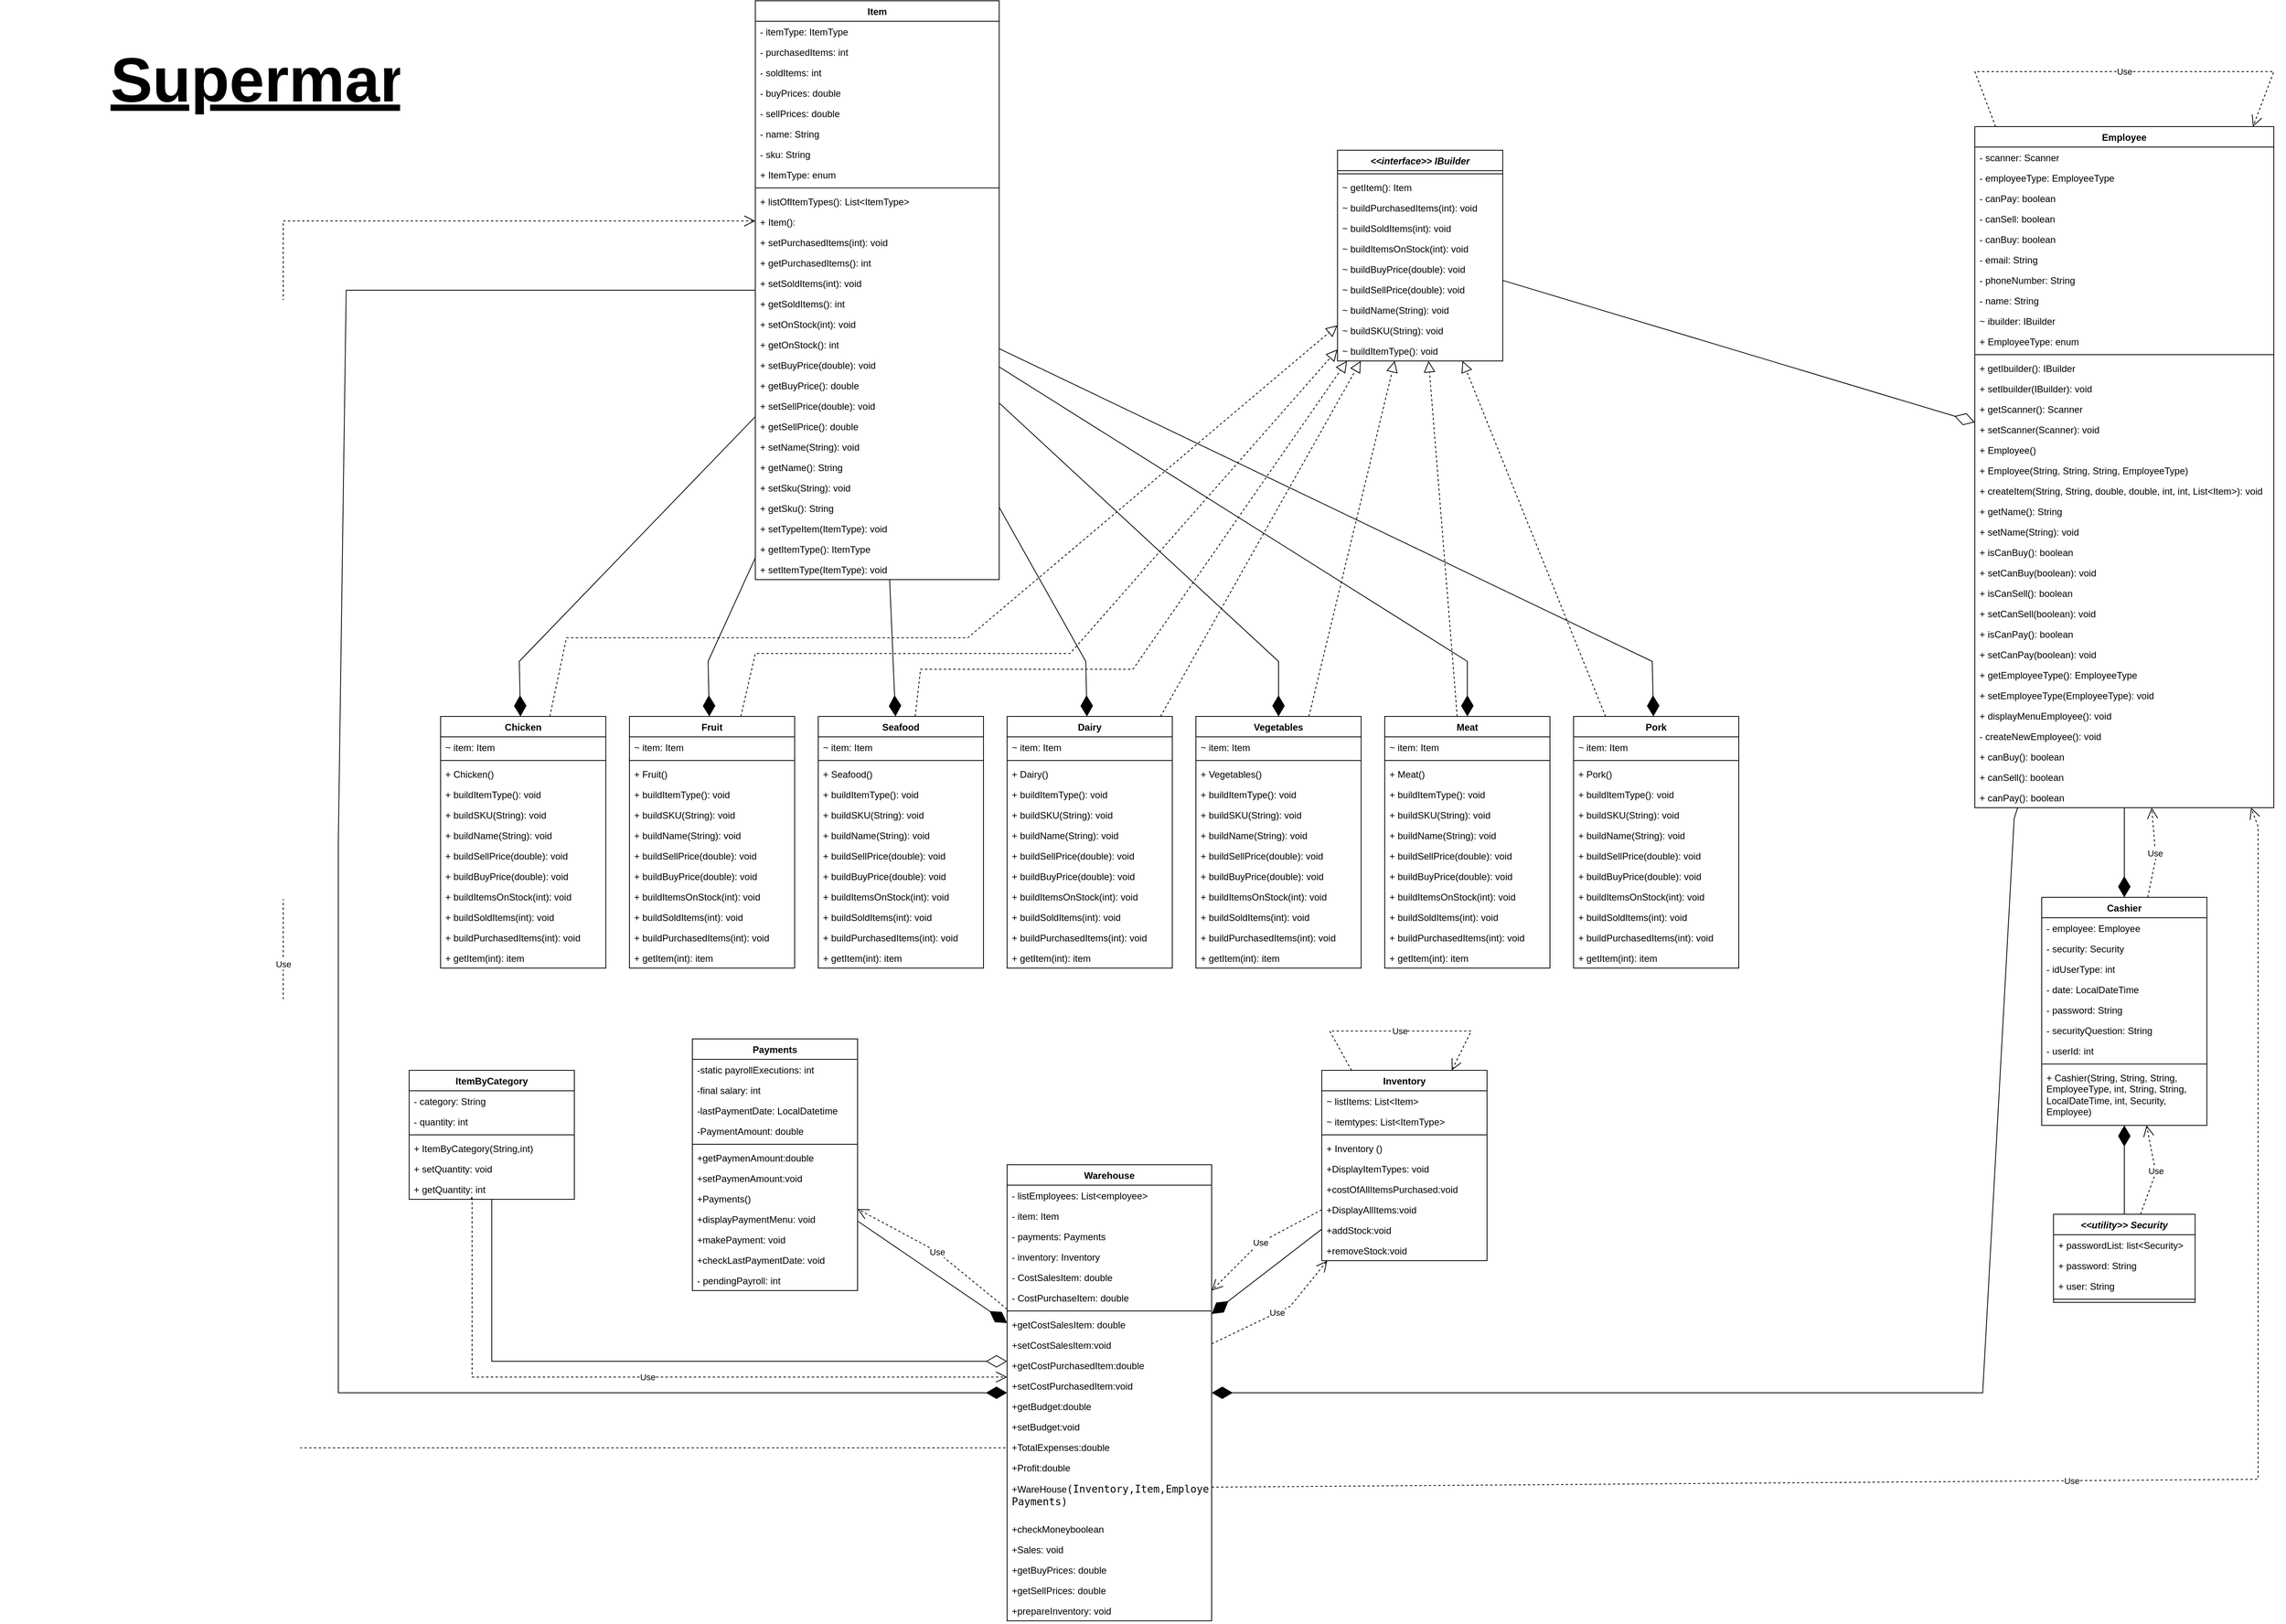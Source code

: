 <mxfile version="21.7.5" type="device">
  <diagram name="Page-1" id="Jex1B84LTNmZQNAmuzIe">
    <mxGraphModel dx="2508" dy="1928" grid="1" gridSize="10" guides="1" tooltips="1" connect="1" arrows="1" fold="1" page="1" pageScale="1" pageWidth="850" pageHeight="1100" math="0" shadow="0">
      <root>
        <mxCell id="0" />
        <mxCell id="1" parent="0" />
        <mxCell id="tKxYVqPBIin-8idYDQaA-1" value="Dairy" style="swimlane;fontStyle=1;align=center;verticalAlign=top;childLayout=stackLayout;horizontal=1;startSize=26;horizontalStack=0;resizeParent=1;resizeParentMax=0;resizeLast=0;collapsible=1;marginBottom=0;whiteSpace=wrap;html=1;" parent="1" vertex="1">
          <mxGeometry x="520" y="-130" width="210" height="320" as="geometry" />
        </mxCell>
        <mxCell id="tKxYVqPBIin-8idYDQaA-2" value="~ item: Item" style="text;strokeColor=none;fillColor=none;align=left;verticalAlign=top;spacingLeft=4;spacingRight=4;overflow=hidden;rotatable=0;points=[[0,0.5],[1,0.5]];portConstraint=eastwest;whiteSpace=wrap;html=1;" parent="tKxYVqPBIin-8idYDQaA-1" vertex="1">
          <mxGeometry y="26" width="210" height="26" as="geometry" />
        </mxCell>
        <mxCell id="tKxYVqPBIin-8idYDQaA-3" value="" style="line;strokeWidth=1;fillColor=none;align=left;verticalAlign=middle;spacingTop=-1;spacingLeft=3;spacingRight=3;rotatable=0;labelPosition=right;points=[];portConstraint=eastwest;strokeColor=inherit;" parent="tKxYVqPBIin-8idYDQaA-1" vertex="1">
          <mxGeometry y="52" width="210" height="8" as="geometry" />
        </mxCell>
        <mxCell id="tKxYVqPBIin-8idYDQaA-5" value="+ Dairy()" style="text;strokeColor=none;fillColor=none;align=left;verticalAlign=top;spacingLeft=4;spacingRight=4;overflow=hidden;rotatable=0;points=[[0,0.5],[1,0.5]];portConstraint=eastwest;whiteSpace=wrap;html=1;" parent="tKxYVqPBIin-8idYDQaA-1" vertex="1">
          <mxGeometry y="60" width="210" height="26" as="geometry" />
        </mxCell>
        <mxCell id="tKxYVqPBIin-8idYDQaA-6" value="+ buildItemType(): void" style="text;strokeColor=none;fillColor=none;align=left;verticalAlign=top;spacingLeft=4;spacingRight=4;overflow=hidden;rotatable=0;points=[[0,0.5],[1,0.5]];portConstraint=eastwest;whiteSpace=wrap;html=1;" parent="tKxYVqPBIin-8idYDQaA-1" vertex="1">
          <mxGeometry y="86" width="210" height="26" as="geometry" />
        </mxCell>
        <mxCell id="tKxYVqPBIin-8idYDQaA-7" value="+ buildSKU(String): void" style="text;strokeColor=none;fillColor=none;align=left;verticalAlign=top;spacingLeft=4;spacingRight=4;overflow=hidden;rotatable=0;points=[[0,0.5],[1,0.5]];portConstraint=eastwest;whiteSpace=wrap;html=1;" parent="tKxYVqPBIin-8idYDQaA-1" vertex="1">
          <mxGeometry y="112" width="210" height="26" as="geometry" />
        </mxCell>
        <mxCell id="tKxYVqPBIin-8idYDQaA-8" value="+ buildName(String): void" style="text;strokeColor=none;fillColor=none;align=left;verticalAlign=top;spacingLeft=4;spacingRight=4;overflow=hidden;rotatable=0;points=[[0,0.5],[1,0.5]];portConstraint=eastwest;whiteSpace=wrap;html=1;" parent="tKxYVqPBIin-8idYDQaA-1" vertex="1">
          <mxGeometry y="138" width="210" height="26" as="geometry" />
        </mxCell>
        <mxCell id="tKxYVqPBIin-8idYDQaA-9" value="+ buildSellPrice(double): void" style="text;strokeColor=none;fillColor=none;align=left;verticalAlign=top;spacingLeft=4;spacingRight=4;overflow=hidden;rotatable=0;points=[[0,0.5],[1,0.5]];portConstraint=eastwest;whiteSpace=wrap;html=1;" parent="tKxYVqPBIin-8idYDQaA-1" vertex="1">
          <mxGeometry y="164" width="210" height="26" as="geometry" />
        </mxCell>
        <mxCell id="tKxYVqPBIin-8idYDQaA-4" value="+ buildBuyPrice(double): void" style="text;strokeColor=none;fillColor=none;align=left;verticalAlign=top;spacingLeft=4;spacingRight=4;overflow=hidden;rotatable=0;points=[[0,0.5],[1,0.5]];portConstraint=eastwest;whiteSpace=wrap;html=1;" parent="tKxYVqPBIin-8idYDQaA-1" vertex="1">
          <mxGeometry y="190" width="210" height="26" as="geometry" />
        </mxCell>
        <mxCell id="tKxYVqPBIin-8idYDQaA-10" value="+ buildItemsOnStock(int): void" style="text;strokeColor=none;fillColor=none;align=left;verticalAlign=top;spacingLeft=4;spacingRight=4;overflow=hidden;rotatable=0;points=[[0,0.5],[1,0.5]];portConstraint=eastwest;whiteSpace=wrap;html=1;" parent="tKxYVqPBIin-8idYDQaA-1" vertex="1">
          <mxGeometry y="216" width="210" height="26" as="geometry" />
        </mxCell>
        <mxCell id="tKxYVqPBIin-8idYDQaA-11" value="+ buildSoldItems(int): void" style="text;strokeColor=none;fillColor=none;align=left;verticalAlign=top;spacingLeft=4;spacingRight=4;overflow=hidden;rotatable=0;points=[[0,0.5],[1,0.5]];portConstraint=eastwest;whiteSpace=wrap;html=1;" parent="tKxYVqPBIin-8idYDQaA-1" vertex="1">
          <mxGeometry y="242" width="210" height="26" as="geometry" />
        </mxCell>
        <mxCell id="tKxYVqPBIin-8idYDQaA-12" value="+ buildPurchasedItems(int): void" style="text;strokeColor=none;fillColor=none;align=left;verticalAlign=top;spacingLeft=4;spacingRight=4;overflow=hidden;rotatable=0;points=[[0,0.5],[1,0.5]];portConstraint=eastwest;whiteSpace=wrap;html=1;" parent="tKxYVqPBIin-8idYDQaA-1" vertex="1">
          <mxGeometry y="268" width="210" height="26" as="geometry" />
        </mxCell>
        <mxCell id="tKxYVqPBIin-8idYDQaA-13" value="+ getItem(int): item" style="text;strokeColor=none;fillColor=none;align=left;verticalAlign=top;spacingLeft=4;spacingRight=4;overflow=hidden;rotatable=0;points=[[0,0.5],[1,0.5]];portConstraint=eastwest;whiteSpace=wrap;html=1;" parent="tKxYVqPBIin-8idYDQaA-1" vertex="1">
          <mxGeometry y="294" width="210" height="26" as="geometry" />
        </mxCell>
        <mxCell id="tKxYVqPBIin-8idYDQaA-14" value="Vegetables" style="swimlane;fontStyle=1;align=center;verticalAlign=top;childLayout=stackLayout;horizontal=1;startSize=26;horizontalStack=0;resizeParent=1;resizeParentMax=0;resizeLast=0;collapsible=1;marginBottom=0;whiteSpace=wrap;html=1;" parent="1" vertex="1">
          <mxGeometry x="760" y="-130" width="210" height="320" as="geometry" />
        </mxCell>
        <mxCell id="tKxYVqPBIin-8idYDQaA-15" value="~ item: Item" style="text;strokeColor=none;fillColor=none;align=left;verticalAlign=top;spacingLeft=4;spacingRight=4;overflow=hidden;rotatable=0;points=[[0,0.5],[1,0.5]];portConstraint=eastwest;whiteSpace=wrap;html=1;" parent="tKxYVqPBIin-8idYDQaA-14" vertex="1">
          <mxGeometry y="26" width="210" height="26" as="geometry" />
        </mxCell>
        <mxCell id="tKxYVqPBIin-8idYDQaA-16" value="" style="line;strokeWidth=1;fillColor=none;align=left;verticalAlign=middle;spacingTop=-1;spacingLeft=3;spacingRight=3;rotatable=0;labelPosition=right;points=[];portConstraint=eastwest;strokeColor=inherit;" parent="tKxYVqPBIin-8idYDQaA-14" vertex="1">
          <mxGeometry y="52" width="210" height="8" as="geometry" />
        </mxCell>
        <mxCell id="tKxYVqPBIin-8idYDQaA-17" value="+ Vegetables()" style="text;strokeColor=none;fillColor=none;align=left;verticalAlign=top;spacingLeft=4;spacingRight=4;overflow=hidden;rotatable=0;points=[[0,0.5],[1,0.5]];portConstraint=eastwest;whiteSpace=wrap;html=1;" parent="tKxYVqPBIin-8idYDQaA-14" vertex="1">
          <mxGeometry y="60" width="210" height="26" as="geometry" />
        </mxCell>
        <mxCell id="tKxYVqPBIin-8idYDQaA-18" value="+ buildItemType(): void" style="text;strokeColor=none;fillColor=none;align=left;verticalAlign=top;spacingLeft=4;spacingRight=4;overflow=hidden;rotatable=0;points=[[0,0.5],[1,0.5]];portConstraint=eastwest;whiteSpace=wrap;html=1;" parent="tKxYVqPBIin-8idYDQaA-14" vertex="1">
          <mxGeometry y="86" width="210" height="26" as="geometry" />
        </mxCell>
        <mxCell id="tKxYVqPBIin-8idYDQaA-19" value="+ buildSKU(String): void" style="text;strokeColor=none;fillColor=none;align=left;verticalAlign=top;spacingLeft=4;spacingRight=4;overflow=hidden;rotatable=0;points=[[0,0.5],[1,0.5]];portConstraint=eastwest;whiteSpace=wrap;html=1;" parent="tKxYVqPBIin-8idYDQaA-14" vertex="1">
          <mxGeometry y="112" width="210" height="26" as="geometry" />
        </mxCell>
        <mxCell id="tKxYVqPBIin-8idYDQaA-20" value="+ buildName(String): void" style="text;strokeColor=none;fillColor=none;align=left;verticalAlign=top;spacingLeft=4;spacingRight=4;overflow=hidden;rotatable=0;points=[[0,0.5],[1,0.5]];portConstraint=eastwest;whiteSpace=wrap;html=1;" parent="tKxYVqPBIin-8idYDQaA-14" vertex="1">
          <mxGeometry y="138" width="210" height="26" as="geometry" />
        </mxCell>
        <mxCell id="tKxYVqPBIin-8idYDQaA-21" value="+ buildSellPrice(double): void" style="text;strokeColor=none;fillColor=none;align=left;verticalAlign=top;spacingLeft=4;spacingRight=4;overflow=hidden;rotatable=0;points=[[0,0.5],[1,0.5]];portConstraint=eastwest;whiteSpace=wrap;html=1;" parent="tKxYVqPBIin-8idYDQaA-14" vertex="1">
          <mxGeometry y="164" width="210" height="26" as="geometry" />
        </mxCell>
        <mxCell id="tKxYVqPBIin-8idYDQaA-22" value="+ buildBuyPrice(double): void" style="text;strokeColor=none;fillColor=none;align=left;verticalAlign=top;spacingLeft=4;spacingRight=4;overflow=hidden;rotatable=0;points=[[0,0.5],[1,0.5]];portConstraint=eastwest;whiteSpace=wrap;html=1;" parent="tKxYVqPBIin-8idYDQaA-14" vertex="1">
          <mxGeometry y="190" width="210" height="26" as="geometry" />
        </mxCell>
        <mxCell id="tKxYVqPBIin-8idYDQaA-23" value="+ buildItemsOnStock(int): void" style="text;strokeColor=none;fillColor=none;align=left;verticalAlign=top;spacingLeft=4;spacingRight=4;overflow=hidden;rotatable=0;points=[[0,0.5],[1,0.5]];portConstraint=eastwest;whiteSpace=wrap;html=1;" parent="tKxYVqPBIin-8idYDQaA-14" vertex="1">
          <mxGeometry y="216" width="210" height="26" as="geometry" />
        </mxCell>
        <mxCell id="tKxYVqPBIin-8idYDQaA-24" value="+ buildSoldItems(int): void" style="text;strokeColor=none;fillColor=none;align=left;verticalAlign=top;spacingLeft=4;spacingRight=4;overflow=hidden;rotatable=0;points=[[0,0.5],[1,0.5]];portConstraint=eastwest;whiteSpace=wrap;html=1;" parent="tKxYVqPBIin-8idYDQaA-14" vertex="1">
          <mxGeometry y="242" width="210" height="26" as="geometry" />
        </mxCell>
        <mxCell id="tKxYVqPBIin-8idYDQaA-25" value="+ buildPurchasedItems(int): void" style="text;strokeColor=none;fillColor=none;align=left;verticalAlign=top;spacingLeft=4;spacingRight=4;overflow=hidden;rotatable=0;points=[[0,0.5],[1,0.5]];portConstraint=eastwest;whiteSpace=wrap;html=1;" parent="tKxYVqPBIin-8idYDQaA-14" vertex="1">
          <mxGeometry y="268" width="210" height="26" as="geometry" />
        </mxCell>
        <mxCell id="tKxYVqPBIin-8idYDQaA-26" value="+ getItem(int): item" style="text;strokeColor=none;fillColor=none;align=left;verticalAlign=top;spacingLeft=4;spacingRight=4;overflow=hidden;rotatable=0;points=[[0,0.5],[1,0.5]];portConstraint=eastwest;whiteSpace=wrap;html=1;" parent="tKxYVqPBIin-8idYDQaA-14" vertex="1">
          <mxGeometry y="294" width="210" height="26" as="geometry" />
        </mxCell>
        <mxCell id="tKxYVqPBIin-8idYDQaA-27" value="Meat" style="swimlane;fontStyle=1;align=center;verticalAlign=top;childLayout=stackLayout;horizontal=1;startSize=26;horizontalStack=0;resizeParent=1;resizeParentMax=0;resizeLast=0;collapsible=1;marginBottom=0;whiteSpace=wrap;html=1;" parent="1" vertex="1">
          <mxGeometry x="1000" y="-130" width="210" height="320" as="geometry" />
        </mxCell>
        <mxCell id="tKxYVqPBIin-8idYDQaA-28" value="~ item: Item" style="text;strokeColor=none;fillColor=none;align=left;verticalAlign=top;spacingLeft=4;spacingRight=4;overflow=hidden;rotatable=0;points=[[0,0.5],[1,0.5]];portConstraint=eastwest;whiteSpace=wrap;html=1;" parent="tKxYVqPBIin-8idYDQaA-27" vertex="1">
          <mxGeometry y="26" width="210" height="26" as="geometry" />
        </mxCell>
        <mxCell id="tKxYVqPBIin-8idYDQaA-29" value="" style="line;strokeWidth=1;fillColor=none;align=left;verticalAlign=middle;spacingTop=-1;spacingLeft=3;spacingRight=3;rotatable=0;labelPosition=right;points=[];portConstraint=eastwest;strokeColor=inherit;" parent="tKxYVqPBIin-8idYDQaA-27" vertex="1">
          <mxGeometry y="52" width="210" height="8" as="geometry" />
        </mxCell>
        <mxCell id="tKxYVqPBIin-8idYDQaA-30" value="+ Meat()" style="text;strokeColor=none;fillColor=none;align=left;verticalAlign=top;spacingLeft=4;spacingRight=4;overflow=hidden;rotatable=0;points=[[0,0.5],[1,0.5]];portConstraint=eastwest;whiteSpace=wrap;html=1;" parent="tKxYVqPBIin-8idYDQaA-27" vertex="1">
          <mxGeometry y="60" width="210" height="26" as="geometry" />
        </mxCell>
        <mxCell id="tKxYVqPBIin-8idYDQaA-31" value="+ buildItemType(): void" style="text;strokeColor=none;fillColor=none;align=left;verticalAlign=top;spacingLeft=4;spacingRight=4;overflow=hidden;rotatable=0;points=[[0,0.5],[1,0.5]];portConstraint=eastwest;whiteSpace=wrap;html=1;" parent="tKxYVqPBIin-8idYDQaA-27" vertex="1">
          <mxGeometry y="86" width="210" height="26" as="geometry" />
        </mxCell>
        <mxCell id="tKxYVqPBIin-8idYDQaA-32" value="+ buildSKU(String): void" style="text;strokeColor=none;fillColor=none;align=left;verticalAlign=top;spacingLeft=4;spacingRight=4;overflow=hidden;rotatable=0;points=[[0,0.5],[1,0.5]];portConstraint=eastwest;whiteSpace=wrap;html=1;" parent="tKxYVqPBIin-8idYDQaA-27" vertex="1">
          <mxGeometry y="112" width="210" height="26" as="geometry" />
        </mxCell>
        <mxCell id="tKxYVqPBIin-8idYDQaA-33" value="+ buildName(String): void" style="text;strokeColor=none;fillColor=none;align=left;verticalAlign=top;spacingLeft=4;spacingRight=4;overflow=hidden;rotatable=0;points=[[0,0.5],[1,0.5]];portConstraint=eastwest;whiteSpace=wrap;html=1;" parent="tKxYVqPBIin-8idYDQaA-27" vertex="1">
          <mxGeometry y="138" width="210" height="26" as="geometry" />
        </mxCell>
        <mxCell id="tKxYVqPBIin-8idYDQaA-34" value="+ buildSellPrice(double): void" style="text;strokeColor=none;fillColor=none;align=left;verticalAlign=top;spacingLeft=4;spacingRight=4;overflow=hidden;rotatable=0;points=[[0,0.5],[1,0.5]];portConstraint=eastwest;whiteSpace=wrap;html=1;" parent="tKxYVqPBIin-8idYDQaA-27" vertex="1">
          <mxGeometry y="164" width="210" height="26" as="geometry" />
        </mxCell>
        <mxCell id="tKxYVqPBIin-8idYDQaA-35" value="+ buildBuyPrice(double): void" style="text;strokeColor=none;fillColor=none;align=left;verticalAlign=top;spacingLeft=4;spacingRight=4;overflow=hidden;rotatable=0;points=[[0,0.5],[1,0.5]];portConstraint=eastwest;whiteSpace=wrap;html=1;" parent="tKxYVqPBIin-8idYDQaA-27" vertex="1">
          <mxGeometry y="190" width="210" height="26" as="geometry" />
        </mxCell>
        <mxCell id="tKxYVqPBIin-8idYDQaA-36" value="+ buildItemsOnStock(int): void" style="text;strokeColor=none;fillColor=none;align=left;verticalAlign=top;spacingLeft=4;spacingRight=4;overflow=hidden;rotatable=0;points=[[0,0.5],[1,0.5]];portConstraint=eastwest;whiteSpace=wrap;html=1;" parent="tKxYVqPBIin-8idYDQaA-27" vertex="1">
          <mxGeometry y="216" width="210" height="26" as="geometry" />
        </mxCell>
        <mxCell id="tKxYVqPBIin-8idYDQaA-37" value="+ buildSoldItems(int): void" style="text;strokeColor=none;fillColor=none;align=left;verticalAlign=top;spacingLeft=4;spacingRight=4;overflow=hidden;rotatable=0;points=[[0,0.5],[1,0.5]];portConstraint=eastwest;whiteSpace=wrap;html=1;" parent="tKxYVqPBIin-8idYDQaA-27" vertex="1">
          <mxGeometry y="242" width="210" height="26" as="geometry" />
        </mxCell>
        <mxCell id="tKxYVqPBIin-8idYDQaA-38" value="+ buildPurchasedItems(int): void" style="text;strokeColor=none;fillColor=none;align=left;verticalAlign=top;spacingLeft=4;spacingRight=4;overflow=hidden;rotatable=0;points=[[0,0.5],[1,0.5]];portConstraint=eastwest;whiteSpace=wrap;html=1;" parent="tKxYVqPBIin-8idYDQaA-27" vertex="1">
          <mxGeometry y="268" width="210" height="26" as="geometry" />
        </mxCell>
        <mxCell id="tKxYVqPBIin-8idYDQaA-39" value="+ getItem(int): item" style="text;strokeColor=none;fillColor=none;align=left;verticalAlign=top;spacingLeft=4;spacingRight=4;overflow=hidden;rotatable=0;points=[[0,0.5],[1,0.5]];portConstraint=eastwest;whiteSpace=wrap;html=1;" parent="tKxYVqPBIin-8idYDQaA-27" vertex="1">
          <mxGeometry y="294" width="210" height="26" as="geometry" />
        </mxCell>
        <mxCell id="jwADlpkTfdZkQ-KtN9xV-13" value="Fruit" style="swimlane;fontStyle=1;align=center;verticalAlign=top;childLayout=stackLayout;horizontal=1;startSize=26;horizontalStack=0;resizeParent=1;resizeParentMax=0;resizeLast=0;collapsible=1;marginBottom=0;whiteSpace=wrap;html=1;" parent="1" vertex="1">
          <mxGeometry x="40" y="-130" width="210" height="320" as="geometry" />
        </mxCell>
        <mxCell id="jwADlpkTfdZkQ-KtN9xV-14" value="~ item: Item" style="text;strokeColor=none;fillColor=none;align=left;verticalAlign=top;spacingLeft=4;spacingRight=4;overflow=hidden;rotatable=0;points=[[0,0.5],[1,0.5]];portConstraint=eastwest;whiteSpace=wrap;html=1;" parent="jwADlpkTfdZkQ-KtN9xV-13" vertex="1">
          <mxGeometry y="26" width="210" height="26" as="geometry" />
        </mxCell>
        <mxCell id="jwADlpkTfdZkQ-KtN9xV-15" value="" style="line;strokeWidth=1;fillColor=none;align=left;verticalAlign=middle;spacingTop=-1;spacingLeft=3;spacingRight=3;rotatable=0;labelPosition=right;points=[];portConstraint=eastwest;strokeColor=inherit;" parent="jwADlpkTfdZkQ-KtN9xV-13" vertex="1">
          <mxGeometry y="52" width="210" height="8" as="geometry" />
        </mxCell>
        <mxCell id="jwADlpkTfdZkQ-KtN9xV-16" value="+ Fruit()" style="text;strokeColor=none;fillColor=none;align=left;verticalAlign=top;spacingLeft=4;spacingRight=4;overflow=hidden;rotatable=0;points=[[0,0.5],[1,0.5]];portConstraint=eastwest;whiteSpace=wrap;html=1;" parent="jwADlpkTfdZkQ-KtN9xV-13" vertex="1">
          <mxGeometry y="60" width="210" height="26" as="geometry" />
        </mxCell>
        <mxCell id="jwADlpkTfdZkQ-KtN9xV-17" value="+ buildItemType(): void" style="text;strokeColor=none;fillColor=none;align=left;verticalAlign=top;spacingLeft=4;spacingRight=4;overflow=hidden;rotatable=0;points=[[0,0.5],[1,0.5]];portConstraint=eastwest;whiteSpace=wrap;html=1;" parent="jwADlpkTfdZkQ-KtN9xV-13" vertex="1">
          <mxGeometry y="86" width="210" height="26" as="geometry" />
        </mxCell>
        <mxCell id="jwADlpkTfdZkQ-KtN9xV-18" value="+ buildSKU(String): void" style="text;strokeColor=none;fillColor=none;align=left;verticalAlign=top;spacingLeft=4;spacingRight=4;overflow=hidden;rotatable=0;points=[[0,0.5],[1,0.5]];portConstraint=eastwest;whiteSpace=wrap;html=1;" parent="jwADlpkTfdZkQ-KtN9xV-13" vertex="1">
          <mxGeometry y="112" width="210" height="26" as="geometry" />
        </mxCell>
        <mxCell id="jwADlpkTfdZkQ-KtN9xV-19" value="+ buildName(String): void" style="text;strokeColor=none;fillColor=none;align=left;verticalAlign=top;spacingLeft=4;spacingRight=4;overflow=hidden;rotatable=0;points=[[0,0.5],[1,0.5]];portConstraint=eastwest;whiteSpace=wrap;html=1;" parent="jwADlpkTfdZkQ-KtN9xV-13" vertex="1">
          <mxGeometry y="138" width="210" height="26" as="geometry" />
        </mxCell>
        <mxCell id="jwADlpkTfdZkQ-KtN9xV-20" value="+ buildSellPrice(double): void" style="text;strokeColor=none;fillColor=none;align=left;verticalAlign=top;spacingLeft=4;spacingRight=4;overflow=hidden;rotatable=0;points=[[0,0.5],[1,0.5]];portConstraint=eastwest;whiteSpace=wrap;html=1;" parent="jwADlpkTfdZkQ-KtN9xV-13" vertex="1">
          <mxGeometry y="164" width="210" height="26" as="geometry" />
        </mxCell>
        <mxCell id="jwADlpkTfdZkQ-KtN9xV-21" value="+ buildBuyPrice(double): void" style="text;strokeColor=none;fillColor=none;align=left;verticalAlign=top;spacingLeft=4;spacingRight=4;overflow=hidden;rotatable=0;points=[[0,0.5],[1,0.5]];portConstraint=eastwest;whiteSpace=wrap;html=1;" parent="jwADlpkTfdZkQ-KtN9xV-13" vertex="1">
          <mxGeometry y="190" width="210" height="26" as="geometry" />
        </mxCell>
        <mxCell id="jwADlpkTfdZkQ-KtN9xV-22" value="+ buildItemsOnStock(int): void" style="text;strokeColor=none;fillColor=none;align=left;verticalAlign=top;spacingLeft=4;spacingRight=4;overflow=hidden;rotatable=0;points=[[0,0.5],[1,0.5]];portConstraint=eastwest;whiteSpace=wrap;html=1;" parent="jwADlpkTfdZkQ-KtN9xV-13" vertex="1">
          <mxGeometry y="216" width="210" height="26" as="geometry" />
        </mxCell>
        <mxCell id="jwADlpkTfdZkQ-KtN9xV-23" value="+ buildSoldItems(int): void" style="text;strokeColor=none;fillColor=none;align=left;verticalAlign=top;spacingLeft=4;spacingRight=4;overflow=hidden;rotatable=0;points=[[0,0.5],[1,0.5]];portConstraint=eastwest;whiteSpace=wrap;html=1;" parent="jwADlpkTfdZkQ-KtN9xV-13" vertex="1">
          <mxGeometry y="242" width="210" height="26" as="geometry" />
        </mxCell>
        <mxCell id="jwADlpkTfdZkQ-KtN9xV-24" value="+ buildPurchasedItems(int): void" style="text;strokeColor=none;fillColor=none;align=left;verticalAlign=top;spacingLeft=4;spacingRight=4;overflow=hidden;rotatable=0;points=[[0,0.5],[1,0.5]];portConstraint=eastwest;whiteSpace=wrap;html=1;" parent="jwADlpkTfdZkQ-KtN9xV-13" vertex="1">
          <mxGeometry y="268" width="210" height="26" as="geometry" />
        </mxCell>
        <mxCell id="jwADlpkTfdZkQ-KtN9xV-25" value="+ getItem(int): item" style="text;strokeColor=none;fillColor=none;align=left;verticalAlign=top;spacingLeft=4;spacingRight=4;overflow=hidden;rotatable=0;points=[[0,0.5],[1,0.5]];portConstraint=eastwest;whiteSpace=wrap;html=1;" parent="jwADlpkTfdZkQ-KtN9xV-13" vertex="1">
          <mxGeometry y="294" width="210" height="26" as="geometry" />
        </mxCell>
        <mxCell id="tKxYVqPBIin-8idYDQaA-40" value="Pork" style="swimlane;fontStyle=1;align=center;verticalAlign=top;childLayout=stackLayout;horizontal=1;startSize=26;horizontalStack=0;resizeParent=1;resizeParentMax=0;resizeLast=0;collapsible=1;marginBottom=0;whiteSpace=wrap;html=1;" parent="1" vertex="1">
          <mxGeometry x="1240" y="-130" width="210" height="320" as="geometry" />
        </mxCell>
        <mxCell id="tKxYVqPBIin-8idYDQaA-41" value="~ item: Item" style="text;strokeColor=none;fillColor=none;align=left;verticalAlign=top;spacingLeft=4;spacingRight=4;overflow=hidden;rotatable=0;points=[[0,0.5],[1,0.5]];portConstraint=eastwest;whiteSpace=wrap;html=1;" parent="tKxYVqPBIin-8idYDQaA-40" vertex="1">
          <mxGeometry y="26" width="210" height="26" as="geometry" />
        </mxCell>
        <mxCell id="tKxYVqPBIin-8idYDQaA-42" value="" style="line;strokeWidth=1;fillColor=none;align=left;verticalAlign=middle;spacingTop=-1;spacingLeft=3;spacingRight=3;rotatable=0;labelPosition=right;points=[];portConstraint=eastwest;strokeColor=inherit;" parent="tKxYVqPBIin-8idYDQaA-40" vertex="1">
          <mxGeometry y="52" width="210" height="8" as="geometry" />
        </mxCell>
        <mxCell id="tKxYVqPBIin-8idYDQaA-43" value="+ Pork()" style="text;strokeColor=none;fillColor=none;align=left;verticalAlign=top;spacingLeft=4;spacingRight=4;overflow=hidden;rotatable=0;points=[[0,0.5],[1,0.5]];portConstraint=eastwest;whiteSpace=wrap;html=1;" parent="tKxYVqPBIin-8idYDQaA-40" vertex="1">
          <mxGeometry y="60" width="210" height="26" as="geometry" />
        </mxCell>
        <mxCell id="tKxYVqPBIin-8idYDQaA-44" value="+ buildItemType(): void" style="text;strokeColor=none;fillColor=none;align=left;verticalAlign=top;spacingLeft=4;spacingRight=4;overflow=hidden;rotatable=0;points=[[0,0.5],[1,0.5]];portConstraint=eastwest;whiteSpace=wrap;html=1;" parent="tKxYVqPBIin-8idYDQaA-40" vertex="1">
          <mxGeometry y="86" width="210" height="26" as="geometry" />
        </mxCell>
        <mxCell id="tKxYVqPBIin-8idYDQaA-45" value="+ buildSKU(String): void" style="text;strokeColor=none;fillColor=none;align=left;verticalAlign=top;spacingLeft=4;spacingRight=4;overflow=hidden;rotatable=0;points=[[0,0.5],[1,0.5]];portConstraint=eastwest;whiteSpace=wrap;html=1;" parent="tKxYVqPBIin-8idYDQaA-40" vertex="1">
          <mxGeometry y="112" width="210" height="26" as="geometry" />
        </mxCell>
        <mxCell id="tKxYVqPBIin-8idYDQaA-46" value="+ buildName(String): void" style="text;strokeColor=none;fillColor=none;align=left;verticalAlign=top;spacingLeft=4;spacingRight=4;overflow=hidden;rotatable=0;points=[[0,0.5],[1,0.5]];portConstraint=eastwest;whiteSpace=wrap;html=1;" parent="tKxYVqPBIin-8idYDQaA-40" vertex="1">
          <mxGeometry y="138" width="210" height="26" as="geometry" />
        </mxCell>
        <mxCell id="tKxYVqPBIin-8idYDQaA-47" value="+ buildSellPrice(double): void" style="text;strokeColor=none;fillColor=none;align=left;verticalAlign=top;spacingLeft=4;spacingRight=4;overflow=hidden;rotatable=0;points=[[0,0.5],[1,0.5]];portConstraint=eastwest;whiteSpace=wrap;html=1;" parent="tKxYVqPBIin-8idYDQaA-40" vertex="1">
          <mxGeometry y="164" width="210" height="26" as="geometry" />
        </mxCell>
        <mxCell id="tKxYVqPBIin-8idYDQaA-48" value="+ buildBuyPrice(double): void" style="text;strokeColor=none;fillColor=none;align=left;verticalAlign=top;spacingLeft=4;spacingRight=4;overflow=hidden;rotatable=0;points=[[0,0.5],[1,0.5]];portConstraint=eastwest;whiteSpace=wrap;html=1;" parent="tKxYVqPBIin-8idYDQaA-40" vertex="1">
          <mxGeometry y="190" width="210" height="26" as="geometry" />
        </mxCell>
        <mxCell id="tKxYVqPBIin-8idYDQaA-49" value="+ buildItemsOnStock(int): void" style="text;strokeColor=none;fillColor=none;align=left;verticalAlign=top;spacingLeft=4;spacingRight=4;overflow=hidden;rotatable=0;points=[[0,0.5],[1,0.5]];portConstraint=eastwest;whiteSpace=wrap;html=1;" parent="tKxYVqPBIin-8idYDQaA-40" vertex="1">
          <mxGeometry y="216" width="210" height="26" as="geometry" />
        </mxCell>
        <mxCell id="tKxYVqPBIin-8idYDQaA-50" value="+ buildSoldItems(int): void" style="text;strokeColor=none;fillColor=none;align=left;verticalAlign=top;spacingLeft=4;spacingRight=4;overflow=hidden;rotatable=0;points=[[0,0.5],[1,0.5]];portConstraint=eastwest;whiteSpace=wrap;html=1;" parent="tKxYVqPBIin-8idYDQaA-40" vertex="1">
          <mxGeometry y="242" width="210" height="26" as="geometry" />
        </mxCell>
        <mxCell id="tKxYVqPBIin-8idYDQaA-51" value="+ buildPurchasedItems(int): void" style="text;strokeColor=none;fillColor=none;align=left;verticalAlign=top;spacingLeft=4;spacingRight=4;overflow=hidden;rotatable=0;points=[[0,0.5],[1,0.5]];portConstraint=eastwest;whiteSpace=wrap;html=1;" parent="tKxYVqPBIin-8idYDQaA-40" vertex="1">
          <mxGeometry y="268" width="210" height="26" as="geometry" />
        </mxCell>
        <mxCell id="tKxYVqPBIin-8idYDQaA-52" value="+ getItem(int): item" style="text;strokeColor=none;fillColor=none;align=left;verticalAlign=top;spacingLeft=4;spacingRight=4;overflow=hidden;rotatable=0;points=[[0,0.5],[1,0.5]];portConstraint=eastwest;whiteSpace=wrap;html=1;" parent="tKxYVqPBIin-8idYDQaA-40" vertex="1">
          <mxGeometry y="294" width="210" height="26" as="geometry" />
        </mxCell>
        <mxCell id="jwADlpkTfdZkQ-KtN9xV-26" value="Seafood" style="swimlane;fontStyle=1;align=center;verticalAlign=top;childLayout=stackLayout;horizontal=1;startSize=26;horizontalStack=0;resizeParent=1;resizeParentMax=0;resizeLast=0;collapsible=1;marginBottom=0;whiteSpace=wrap;html=1;" parent="1" vertex="1">
          <mxGeometry x="280" y="-130" width="210" height="320" as="geometry" />
        </mxCell>
        <mxCell id="jwADlpkTfdZkQ-KtN9xV-27" value="~ item: Item" style="text;strokeColor=none;fillColor=none;align=left;verticalAlign=top;spacingLeft=4;spacingRight=4;overflow=hidden;rotatable=0;points=[[0,0.5],[1,0.5]];portConstraint=eastwest;whiteSpace=wrap;html=1;" parent="jwADlpkTfdZkQ-KtN9xV-26" vertex="1">
          <mxGeometry y="26" width="210" height="26" as="geometry" />
        </mxCell>
        <mxCell id="jwADlpkTfdZkQ-KtN9xV-28" value="" style="line;strokeWidth=1;fillColor=none;align=left;verticalAlign=middle;spacingTop=-1;spacingLeft=3;spacingRight=3;rotatable=0;labelPosition=right;points=[];portConstraint=eastwest;strokeColor=inherit;" parent="jwADlpkTfdZkQ-KtN9xV-26" vertex="1">
          <mxGeometry y="52" width="210" height="8" as="geometry" />
        </mxCell>
        <mxCell id="jwADlpkTfdZkQ-KtN9xV-29" value="+ Seafood()" style="text;strokeColor=none;fillColor=none;align=left;verticalAlign=top;spacingLeft=4;spacingRight=4;overflow=hidden;rotatable=0;points=[[0,0.5],[1,0.5]];portConstraint=eastwest;whiteSpace=wrap;html=1;" parent="jwADlpkTfdZkQ-KtN9xV-26" vertex="1">
          <mxGeometry y="60" width="210" height="26" as="geometry" />
        </mxCell>
        <mxCell id="jwADlpkTfdZkQ-KtN9xV-30" value="+ buildItemType(): void" style="text;strokeColor=none;fillColor=none;align=left;verticalAlign=top;spacingLeft=4;spacingRight=4;overflow=hidden;rotatable=0;points=[[0,0.5],[1,0.5]];portConstraint=eastwest;whiteSpace=wrap;html=1;" parent="jwADlpkTfdZkQ-KtN9xV-26" vertex="1">
          <mxGeometry y="86" width="210" height="26" as="geometry" />
        </mxCell>
        <mxCell id="jwADlpkTfdZkQ-KtN9xV-31" value="+ buildSKU(String): void" style="text;strokeColor=none;fillColor=none;align=left;verticalAlign=top;spacingLeft=4;spacingRight=4;overflow=hidden;rotatable=0;points=[[0,0.5],[1,0.5]];portConstraint=eastwest;whiteSpace=wrap;html=1;" parent="jwADlpkTfdZkQ-KtN9xV-26" vertex="1">
          <mxGeometry y="112" width="210" height="26" as="geometry" />
        </mxCell>
        <mxCell id="jwADlpkTfdZkQ-KtN9xV-32" value="+ buildName(String): void" style="text;strokeColor=none;fillColor=none;align=left;verticalAlign=top;spacingLeft=4;spacingRight=4;overflow=hidden;rotatable=0;points=[[0,0.5],[1,0.5]];portConstraint=eastwest;whiteSpace=wrap;html=1;" parent="jwADlpkTfdZkQ-KtN9xV-26" vertex="1">
          <mxGeometry y="138" width="210" height="26" as="geometry" />
        </mxCell>
        <mxCell id="jwADlpkTfdZkQ-KtN9xV-33" value="+ buildSellPrice(double): void" style="text;strokeColor=none;fillColor=none;align=left;verticalAlign=top;spacingLeft=4;spacingRight=4;overflow=hidden;rotatable=0;points=[[0,0.5],[1,0.5]];portConstraint=eastwest;whiteSpace=wrap;html=1;" parent="jwADlpkTfdZkQ-KtN9xV-26" vertex="1">
          <mxGeometry y="164" width="210" height="26" as="geometry" />
        </mxCell>
        <mxCell id="jwADlpkTfdZkQ-KtN9xV-34" value="+ buildBuyPrice(double): void" style="text;strokeColor=none;fillColor=none;align=left;verticalAlign=top;spacingLeft=4;spacingRight=4;overflow=hidden;rotatable=0;points=[[0,0.5],[1,0.5]];portConstraint=eastwest;whiteSpace=wrap;html=1;" parent="jwADlpkTfdZkQ-KtN9xV-26" vertex="1">
          <mxGeometry y="190" width="210" height="26" as="geometry" />
        </mxCell>
        <mxCell id="jwADlpkTfdZkQ-KtN9xV-35" value="+ buildItemsOnStock(int): void" style="text;strokeColor=none;fillColor=none;align=left;verticalAlign=top;spacingLeft=4;spacingRight=4;overflow=hidden;rotatable=0;points=[[0,0.5],[1,0.5]];portConstraint=eastwest;whiteSpace=wrap;html=1;" parent="jwADlpkTfdZkQ-KtN9xV-26" vertex="1">
          <mxGeometry y="216" width="210" height="26" as="geometry" />
        </mxCell>
        <mxCell id="jwADlpkTfdZkQ-KtN9xV-36" value="+ buildSoldItems(int): void" style="text;strokeColor=none;fillColor=none;align=left;verticalAlign=top;spacingLeft=4;spacingRight=4;overflow=hidden;rotatable=0;points=[[0,0.5],[1,0.5]];portConstraint=eastwest;whiteSpace=wrap;html=1;" parent="jwADlpkTfdZkQ-KtN9xV-26" vertex="1">
          <mxGeometry y="242" width="210" height="26" as="geometry" />
        </mxCell>
        <mxCell id="jwADlpkTfdZkQ-KtN9xV-37" value="+ buildPurchasedItems(int): void" style="text;strokeColor=none;fillColor=none;align=left;verticalAlign=top;spacingLeft=4;spacingRight=4;overflow=hidden;rotatable=0;points=[[0,0.5],[1,0.5]];portConstraint=eastwest;whiteSpace=wrap;html=1;" parent="jwADlpkTfdZkQ-KtN9xV-26" vertex="1">
          <mxGeometry y="268" width="210" height="26" as="geometry" />
        </mxCell>
        <mxCell id="jwADlpkTfdZkQ-KtN9xV-38" value="+ getItem(int): item" style="text;strokeColor=none;fillColor=none;align=left;verticalAlign=top;spacingLeft=4;spacingRight=4;overflow=hidden;rotatable=0;points=[[0,0.5],[1,0.5]];portConstraint=eastwest;whiteSpace=wrap;html=1;" parent="jwADlpkTfdZkQ-KtN9xV-26" vertex="1">
          <mxGeometry y="294" width="210" height="26" as="geometry" />
        </mxCell>
        <mxCell id="tKxYVqPBIin-8idYDQaA-53" value="Chicken" style="swimlane;fontStyle=1;align=center;verticalAlign=top;childLayout=stackLayout;horizontal=1;startSize=26;horizontalStack=0;resizeParent=1;resizeParentMax=0;resizeLast=0;collapsible=1;marginBottom=0;whiteSpace=wrap;html=1;" parent="1" vertex="1">
          <mxGeometry x="-200" y="-130" width="210" height="320" as="geometry" />
        </mxCell>
        <mxCell id="tKxYVqPBIin-8idYDQaA-54" value="~ item: Item" style="text;strokeColor=none;fillColor=none;align=left;verticalAlign=top;spacingLeft=4;spacingRight=4;overflow=hidden;rotatable=0;points=[[0,0.5],[1,0.5]];portConstraint=eastwest;whiteSpace=wrap;html=1;" parent="tKxYVqPBIin-8idYDQaA-53" vertex="1">
          <mxGeometry y="26" width="210" height="26" as="geometry" />
        </mxCell>
        <mxCell id="tKxYVqPBIin-8idYDQaA-55" value="" style="line;strokeWidth=1;fillColor=none;align=left;verticalAlign=middle;spacingTop=-1;spacingLeft=3;spacingRight=3;rotatable=0;labelPosition=right;points=[];portConstraint=eastwest;strokeColor=inherit;" parent="tKxYVqPBIin-8idYDQaA-53" vertex="1">
          <mxGeometry y="52" width="210" height="8" as="geometry" />
        </mxCell>
        <mxCell id="tKxYVqPBIin-8idYDQaA-56" value="+ Chicken()" style="text;strokeColor=none;fillColor=none;align=left;verticalAlign=top;spacingLeft=4;spacingRight=4;overflow=hidden;rotatable=0;points=[[0,0.5],[1,0.5]];portConstraint=eastwest;whiteSpace=wrap;html=1;" parent="tKxYVqPBIin-8idYDQaA-53" vertex="1">
          <mxGeometry y="60" width="210" height="26" as="geometry" />
        </mxCell>
        <mxCell id="tKxYVqPBIin-8idYDQaA-57" value="+ buildItemType(): void" style="text;strokeColor=none;fillColor=none;align=left;verticalAlign=top;spacingLeft=4;spacingRight=4;overflow=hidden;rotatable=0;points=[[0,0.5],[1,0.5]];portConstraint=eastwest;whiteSpace=wrap;html=1;" parent="tKxYVqPBIin-8idYDQaA-53" vertex="1">
          <mxGeometry y="86" width="210" height="26" as="geometry" />
        </mxCell>
        <mxCell id="tKxYVqPBIin-8idYDQaA-58" value="+ buildSKU(String): void" style="text;strokeColor=none;fillColor=none;align=left;verticalAlign=top;spacingLeft=4;spacingRight=4;overflow=hidden;rotatable=0;points=[[0,0.5],[1,0.5]];portConstraint=eastwest;whiteSpace=wrap;html=1;" parent="tKxYVqPBIin-8idYDQaA-53" vertex="1">
          <mxGeometry y="112" width="210" height="26" as="geometry" />
        </mxCell>
        <mxCell id="tKxYVqPBIin-8idYDQaA-59" value="+ buildName(String): void" style="text;strokeColor=none;fillColor=none;align=left;verticalAlign=top;spacingLeft=4;spacingRight=4;overflow=hidden;rotatable=0;points=[[0,0.5],[1,0.5]];portConstraint=eastwest;whiteSpace=wrap;html=1;" parent="tKxYVqPBIin-8idYDQaA-53" vertex="1">
          <mxGeometry y="138" width="210" height="26" as="geometry" />
        </mxCell>
        <mxCell id="tKxYVqPBIin-8idYDQaA-60" value="+ buildSellPrice(double): void" style="text;strokeColor=none;fillColor=none;align=left;verticalAlign=top;spacingLeft=4;spacingRight=4;overflow=hidden;rotatable=0;points=[[0,0.5],[1,0.5]];portConstraint=eastwest;whiteSpace=wrap;html=1;" parent="tKxYVqPBIin-8idYDQaA-53" vertex="1">
          <mxGeometry y="164" width="210" height="26" as="geometry" />
        </mxCell>
        <mxCell id="tKxYVqPBIin-8idYDQaA-61" value="+ buildBuyPrice(double): void" style="text;strokeColor=none;fillColor=none;align=left;verticalAlign=top;spacingLeft=4;spacingRight=4;overflow=hidden;rotatable=0;points=[[0,0.5],[1,0.5]];portConstraint=eastwest;whiteSpace=wrap;html=1;" parent="tKxYVqPBIin-8idYDQaA-53" vertex="1">
          <mxGeometry y="190" width="210" height="26" as="geometry" />
        </mxCell>
        <mxCell id="tKxYVqPBIin-8idYDQaA-62" value="+ buildItemsOnStock(int): void" style="text;strokeColor=none;fillColor=none;align=left;verticalAlign=top;spacingLeft=4;spacingRight=4;overflow=hidden;rotatable=0;points=[[0,0.5],[1,0.5]];portConstraint=eastwest;whiteSpace=wrap;html=1;" parent="tKxYVqPBIin-8idYDQaA-53" vertex="1">
          <mxGeometry y="216" width="210" height="26" as="geometry" />
        </mxCell>
        <mxCell id="tKxYVqPBIin-8idYDQaA-63" value="+ buildSoldItems(int): void" style="text;strokeColor=none;fillColor=none;align=left;verticalAlign=top;spacingLeft=4;spacingRight=4;overflow=hidden;rotatable=0;points=[[0,0.5],[1,0.5]];portConstraint=eastwest;whiteSpace=wrap;html=1;" parent="tKxYVqPBIin-8idYDQaA-53" vertex="1">
          <mxGeometry y="242" width="210" height="26" as="geometry" />
        </mxCell>
        <mxCell id="tKxYVqPBIin-8idYDQaA-64" value="+ buildPurchasedItems(int): void" style="text;strokeColor=none;fillColor=none;align=left;verticalAlign=top;spacingLeft=4;spacingRight=4;overflow=hidden;rotatable=0;points=[[0,0.5],[1,0.5]];portConstraint=eastwest;whiteSpace=wrap;html=1;" parent="tKxYVqPBIin-8idYDQaA-53" vertex="1">
          <mxGeometry y="268" width="210" height="26" as="geometry" />
        </mxCell>
        <mxCell id="tKxYVqPBIin-8idYDQaA-65" value="+ getItem(int): item" style="text;strokeColor=none;fillColor=none;align=left;verticalAlign=top;spacingLeft=4;spacingRight=4;overflow=hidden;rotatable=0;points=[[0,0.5],[1,0.5]];portConstraint=eastwest;whiteSpace=wrap;html=1;" parent="tKxYVqPBIin-8idYDQaA-53" vertex="1">
          <mxGeometry y="294" width="210" height="26" as="geometry" />
        </mxCell>
        <mxCell id="tKxYVqPBIin-8idYDQaA-66" value="Item" style="swimlane;fontStyle=1;align=center;verticalAlign=top;childLayout=stackLayout;horizontal=1;startSize=26;horizontalStack=0;resizeParent=1;resizeParentMax=0;resizeLast=0;collapsible=1;marginBottom=0;whiteSpace=wrap;html=1;" parent="1" vertex="1">
          <mxGeometry x="200" y="-1040" width="310" height="736" as="geometry" />
        </mxCell>
        <mxCell id="tKxYVqPBIin-8idYDQaA-70" value="- itemType: ItemType" style="text;strokeColor=none;fillColor=none;align=left;verticalAlign=top;spacingLeft=4;spacingRight=4;overflow=hidden;rotatable=0;points=[[0,0.5],[1,0.5]];portConstraint=eastwest;whiteSpace=wrap;html=1;" parent="tKxYVqPBIin-8idYDQaA-66" vertex="1">
          <mxGeometry y="26" width="310" height="26" as="geometry" />
        </mxCell>
        <mxCell id="tKxYVqPBIin-8idYDQaA-71" value="- purchasedItems: int" style="text;strokeColor=none;fillColor=none;align=left;verticalAlign=top;spacingLeft=4;spacingRight=4;overflow=hidden;rotatable=0;points=[[0,0.5],[1,0.5]];portConstraint=eastwest;whiteSpace=wrap;html=1;" parent="tKxYVqPBIin-8idYDQaA-66" vertex="1">
          <mxGeometry y="52" width="310" height="26" as="geometry" />
        </mxCell>
        <mxCell id="tKxYVqPBIin-8idYDQaA-72" value="- soldItems: int" style="text;strokeColor=none;fillColor=none;align=left;verticalAlign=top;spacingLeft=4;spacingRight=4;overflow=hidden;rotatable=0;points=[[0,0.5],[1,0.5]];portConstraint=eastwest;whiteSpace=wrap;html=1;" parent="tKxYVqPBIin-8idYDQaA-66" vertex="1">
          <mxGeometry y="78" width="310" height="26" as="geometry" />
        </mxCell>
        <mxCell id="tKxYVqPBIin-8idYDQaA-73" value="- buyPrices: double" style="text;strokeColor=none;fillColor=none;align=left;verticalAlign=top;spacingLeft=4;spacingRight=4;overflow=hidden;rotatable=0;points=[[0,0.5],[1,0.5]];portConstraint=eastwest;whiteSpace=wrap;html=1;" parent="tKxYVqPBIin-8idYDQaA-66" vertex="1">
          <mxGeometry y="104" width="310" height="26" as="geometry" />
        </mxCell>
        <mxCell id="tKxYVqPBIin-8idYDQaA-74" value="- sellPrices: double" style="text;strokeColor=none;fillColor=none;align=left;verticalAlign=top;spacingLeft=4;spacingRight=4;overflow=hidden;rotatable=0;points=[[0,0.5],[1,0.5]];portConstraint=eastwest;whiteSpace=wrap;html=1;" parent="tKxYVqPBIin-8idYDQaA-66" vertex="1">
          <mxGeometry y="130" width="310" height="26" as="geometry" />
        </mxCell>
        <mxCell id="tKxYVqPBIin-8idYDQaA-75" value="- name: String" style="text;strokeColor=none;fillColor=none;align=left;verticalAlign=top;spacingLeft=4;spacingRight=4;overflow=hidden;rotatable=0;points=[[0,0.5],[1,0.5]];portConstraint=eastwest;whiteSpace=wrap;html=1;" parent="tKxYVqPBIin-8idYDQaA-66" vertex="1">
          <mxGeometry y="156" width="310" height="26" as="geometry" />
        </mxCell>
        <mxCell id="tKxYVqPBIin-8idYDQaA-67" value="- sku: String" style="text;strokeColor=none;fillColor=none;align=left;verticalAlign=top;spacingLeft=4;spacingRight=4;overflow=hidden;rotatable=0;points=[[0,0.5],[1,0.5]];portConstraint=eastwest;whiteSpace=wrap;html=1;" parent="tKxYVqPBIin-8idYDQaA-66" vertex="1">
          <mxGeometry y="182" width="310" height="26" as="geometry" />
        </mxCell>
        <mxCell id="jwADlpkTfdZkQ-KtN9xV-74" value="+ ItemType: enum" style="text;strokeColor=none;fillColor=none;align=left;verticalAlign=top;spacingLeft=4;spacingRight=4;overflow=hidden;rotatable=0;points=[[0,0.5],[1,0.5]];portConstraint=eastwest;whiteSpace=wrap;html=1;" parent="tKxYVqPBIin-8idYDQaA-66" vertex="1">
          <mxGeometry y="208" width="310" height="26" as="geometry" />
        </mxCell>
        <mxCell id="tKxYVqPBIin-8idYDQaA-68" value="" style="line;strokeWidth=1;fillColor=none;align=left;verticalAlign=middle;spacingTop=-1;spacingLeft=3;spacingRight=3;rotatable=0;labelPosition=right;points=[];portConstraint=eastwest;strokeColor=inherit;" parent="tKxYVqPBIin-8idYDQaA-66" vertex="1">
          <mxGeometry y="234" width="310" height="8" as="geometry" />
        </mxCell>
        <mxCell id="tKxYVqPBIin-8idYDQaA-76" value="+ listOfItemTypes(): List&amp;lt;ItemType&amp;gt;" style="text;strokeColor=none;fillColor=none;align=left;verticalAlign=top;spacingLeft=4;spacingRight=4;overflow=hidden;rotatable=0;points=[[0,0.5],[1,0.5]];portConstraint=eastwest;whiteSpace=wrap;html=1;" parent="tKxYVqPBIin-8idYDQaA-66" vertex="1">
          <mxGeometry y="242" width="310" height="26" as="geometry" />
        </mxCell>
        <mxCell id="tKxYVqPBIin-8idYDQaA-77" value="+ Item():&amp;nbsp;" style="text;strokeColor=none;fillColor=none;align=left;verticalAlign=top;spacingLeft=4;spacingRight=4;overflow=hidden;rotatable=0;points=[[0,0.5],[1,0.5]];portConstraint=eastwest;whiteSpace=wrap;html=1;" parent="tKxYVqPBIin-8idYDQaA-66" vertex="1">
          <mxGeometry y="268" width="310" height="26" as="geometry" />
        </mxCell>
        <mxCell id="tKxYVqPBIin-8idYDQaA-78" value="+ setPurchasedItems(int): void&amp;nbsp;" style="text;strokeColor=none;fillColor=none;align=left;verticalAlign=top;spacingLeft=4;spacingRight=4;overflow=hidden;rotatable=0;points=[[0,0.5],[1,0.5]];portConstraint=eastwest;whiteSpace=wrap;html=1;" parent="tKxYVqPBIin-8idYDQaA-66" vertex="1">
          <mxGeometry y="294" width="310" height="26" as="geometry" />
        </mxCell>
        <mxCell id="tKxYVqPBIin-8idYDQaA-79" value="+ getPurchasedItems(): int" style="text;strokeColor=none;fillColor=none;align=left;verticalAlign=top;spacingLeft=4;spacingRight=4;overflow=hidden;rotatable=0;points=[[0,0.5],[1,0.5]];portConstraint=eastwest;whiteSpace=wrap;html=1;" parent="tKxYVqPBIin-8idYDQaA-66" vertex="1">
          <mxGeometry y="320" width="310" height="26" as="geometry" />
        </mxCell>
        <mxCell id="tKxYVqPBIin-8idYDQaA-80" value="+ setSoldItems(int): void" style="text;strokeColor=none;fillColor=none;align=left;verticalAlign=top;spacingLeft=4;spacingRight=4;overflow=hidden;rotatable=0;points=[[0,0.5],[1,0.5]];portConstraint=eastwest;whiteSpace=wrap;html=1;" parent="tKxYVqPBIin-8idYDQaA-66" vertex="1">
          <mxGeometry y="346" width="310" height="26" as="geometry" />
        </mxCell>
        <mxCell id="tKxYVqPBIin-8idYDQaA-81" value="+ getSoldItems(): int" style="text;strokeColor=none;fillColor=none;align=left;verticalAlign=top;spacingLeft=4;spacingRight=4;overflow=hidden;rotatable=0;points=[[0,0.5],[1,0.5]];portConstraint=eastwest;whiteSpace=wrap;html=1;" parent="tKxYVqPBIin-8idYDQaA-66" vertex="1">
          <mxGeometry y="372" width="310" height="26" as="geometry" />
        </mxCell>
        <mxCell id="tKxYVqPBIin-8idYDQaA-82" value="+ setOnStock(int): void" style="text;strokeColor=none;fillColor=none;align=left;verticalAlign=top;spacingLeft=4;spacingRight=4;overflow=hidden;rotatable=0;points=[[0,0.5],[1,0.5]];portConstraint=eastwest;whiteSpace=wrap;html=1;" parent="tKxYVqPBIin-8idYDQaA-66" vertex="1">
          <mxGeometry y="398" width="310" height="26" as="geometry" />
        </mxCell>
        <mxCell id="tKxYVqPBIin-8idYDQaA-83" value="+ getOnStock(): int" style="text;strokeColor=none;fillColor=none;align=left;verticalAlign=top;spacingLeft=4;spacingRight=4;overflow=hidden;rotatable=0;points=[[0,0.5],[1,0.5]];portConstraint=eastwest;whiteSpace=wrap;html=1;" parent="tKxYVqPBIin-8idYDQaA-66" vertex="1">
          <mxGeometry y="424" width="310" height="26" as="geometry" />
        </mxCell>
        <mxCell id="tKxYVqPBIin-8idYDQaA-84" value="+ setBuyPrice(double): void" style="text;strokeColor=none;fillColor=none;align=left;verticalAlign=top;spacingLeft=4;spacingRight=4;overflow=hidden;rotatable=0;points=[[0,0.5],[1,0.5]];portConstraint=eastwest;whiteSpace=wrap;html=1;" parent="tKxYVqPBIin-8idYDQaA-66" vertex="1">
          <mxGeometry y="450" width="310" height="26" as="geometry" />
        </mxCell>
        <mxCell id="tKxYVqPBIin-8idYDQaA-85" value="+ getBuyPrice(): double" style="text;strokeColor=none;fillColor=none;align=left;verticalAlign=top;spacingLeft=4;spacingRight=4;overflow=hidden;rotatable=0;points=[[0,0.5],[1,0.5]];portConstraint=eastwest;whiteSpace=wrap;html=1;" parent="tKxYVqPBIin-8idYDQaA-66" vertex="1">
          <mxGeometry y="476" width="310" height="26" as="geometry" />
        </mxCell>
        <mxCell id="tKxYVqPBIin-8idYDQaA-86" value="+ setSellPrice(double): void" style="text;strokeColor=none;fillColor=none;align=left;verticalAlign=top;spacingLeft=4;spacingRight=4;overflow=hidden;rotatable=0;points=[[0,0.5],[1,0.5]];portConstraint=eastwest;whiteSpace=wrap;html=1;" parent="tKxYVqPBIin-8idYDQaA-66" vertex="1">
          <mxGeometry y="502" width="310" height="26" as="geometry" />
        </mxCell>
        <mxCell id="tKxYVqPBIin-8idYDQaA-87" value="+ getSellPrice(): double" style="text;strokeColor=none;fillColor=none;align=left;verticalAlign=top;spacingLeft=4;spacingRight=4;overflow=hidden;rotatable=0;points=[[0,0.5],[1,0.5]];portConstraint=eastwest;whiteSpace=wrap;html=1;" parent="tKxYVqPBIin-8idYDQaA-66" vertex="1">
          <mxGeometry y="528" width="310" height="26" as="geometry" />
        </mxCell>
        <mxCell id="tKxYVqPBIin-8idYDQaA-88" value="+ setName(String): void" style="text;strokeColor=none;fillColor=none;align=left;verticalAlign=top;spacingLeft=4;spacingRight=4;overflow=hidden;rotatable=0;points=[[0,0.5],[1,0.5]];portConstraint=eastwest;whiteSpace=wrap;html=1;" parent="tKxYVqPBIin-8idYDQaA-66" vertex="1">
          <mxGeometry y="554" width="310" height="26" as="geometry" />
        </mxCell>
        <mxCell id="tKxYVqPBIin-8idYDQaA-89" value="+ getName(): String" style="text;strokeColor=none;fillColor=none;align=left;verticalAlign=top;spacingLeft=4;spacingRight=4;overflow=hidden;rotatable=0;points=[[0,0.5],[1,0.5]];portConstraint=eastwest;whiteSpace=wrap;html=1;" parent="tKxYVqPBIin-8idYDQaA-66" vertex="1">
          <mxGeometry y="580" width="310" height="26" as="geometry" />
        </mxCell>
        <mxCell id="tKxYVqPBIin-8idYDQaA-90" value="+ setSku(String): void" style="text;strokeColor=none;fillColor=none;align=left;verticalAlign=top;spacingLeft=4;spacingRight=4;overflow=hidden;rotatable=0;points=[[0,0.5],[1,0.5]];portConstraint=eastwest;whiteSpace=wrap;html=1;" parent="tKxYVqPBIin-8idYDQaA-66" vertex="1">
          <mxGeometry y="606" width="310" height="26" as="geometry" />
        </mxCell>
        <mxCell id="tKxYVqPBIin-8idYDQaA-91" value="+ getSku(): String" style="text;strokeColor=none;fillColor=none;align=left;verticalAlign=top;spacingLeft=4;spacingRight=4;overflow=hidden;rotatable=0;points=[[0,0.5],[1,0.5]];portConstraint=eastwest;whiteSpace=wrap;html=1;" parent="tKxYVqPBIin-8idYDQaA-66" vertex="1">
          <mxGeometry y="632" width="310" height="26" as="geometry" />
        </mxCell>
        <mxCell id="tKxYVqPBIin-8idYDQaA-92" value="+ setTypeItem(ItemType): void" style="text;strokeColor=none;fillColor=none;align=left;verticalAlign=top;spacingLeft=4;spacingRight=4;overflow=hidden;rotatable=0;points=[[0,0.5],[1,0.5]];portConstraint=eastwest;whiteSpace=wrap;html=1;" parent="tKxYVqPBIin-8idYDQaA-66" vertex="1">
          <mxGeometry y="658" width="310" height="26" as="geometry" />
        </mxCell>
        <mxCell id="tKxYVqPBIin-8idYDQaA-93" value="+ getItemType(): ItemType" style="text;strokeColor=none;fillColor=none;align=left;verticalAlign=top;spacingLeft=4;spacingRight=4;overflow=hidden;rotatable=0;points=[[0,0.5],[1,0.5]];portConstraint=eastwest;whiteSpace=wrap;html=1;" parent="tKxYVqPBIin-8idYDQaA-66" vertex="1">
          <mxGeometry y="684" width="310" height="26" as="geometry" />
        </mxCell>
        <mxCell id="tKxYVqPBIin-8idYDQaA-69" value="+ setItemType(ItemType): void&amp;nbsp;" style="text;strokeColor=none;fillColor=none;align=left;verticalAlign=top;spacingLeft=4;spacingRight=4;overflow=hidden;rotatable=0;points=[[0,0.5],[1,0.5]];portConstraint=eastwest;whiteSpace=wrap;html=1;" parent="tKxYVqPBIin-8idYDQaA-66" vertex="1">
          <mxGeometry y="710" width="310" height="26" as="geometry" />
        </mxCell>
        <mxCell id="tKxYVqPBIin-8idYDQaA-101" value="&lt;i style=&quot;border-color: var(--border-color);&quot;&gt;&amp;lt;&amp;lt;interface&amp;gt;&amp;gt; IBuilder&lt;/i&gt;" style="swimlane;fontStyle=1;align=center;verticalAlign=top;childLayout=stackLayout;horizontal=1;startSize=26;horizontalStack=0;resizeParent=1;resizeParentMax=0;resizeLast=0;collapsible=1;marginBottom=0;whiteSpace=wrap;html=1;" parent="1" vertex="1">
          <mxGeometry x="940" y="-850" width="210" height="268" as="geometry" />
        </mxCell>
        <mxCell id="tKxYVqPBIin-8idYDQaA-103" value="" style="line;strokeWidth=1;fillColor=none;align=left;verticalAlign=middle;spacingTop=-1;spacingLeft=3;spacingRight=3;rotatable=0;labelPosition=right;points=[];portConstraint=eastwest;strokeColor=inherit;" parent="tKxYVqPBIin-8idYDQaA-101" vertex="1">
          <mxGeometry y="26" width="210" height="8" as="geometry" />
        </mxCell>
        <mxCell id="tKxYVqPBIin-8idYDQaA-104" value="~ getItem(): Item" style="text;strokeColor=none;fillColor=none;align=left;verticalAlign=top;spacingLeft=4;spacingRight=4;overflow=hidden;rotatable=0;points=[[0,0.5],[1,0.5]];portConstraint=eastwest;whiteSpace=wrap;html=1;" parent="tKxYVqPBIin-8idYDQaA-101" vertex="1">
          <mxGeometry y="34" width="210" height="26" as="geometry" />
        </mxCell>
        <mxCell id="tKxYVqPBIin-8idYDQaA-112" value="~ buildPurchasedItems(int): void" style="text;strokeColor=none;fillColor=none;align=left;verticalAlign=top;spacingLeft=4;spacingRight=4;overflow=hidden;rotatable=0;points=[[0,0.5],[1,0.5]];portConstraint=eastwest;whiteSpace=wrap;html=1;" parent="tKxYVqPBIin-8idYDQaA-101" vertex="1">
          <mxGeometry y="60" width="210" height="26" as="geometry" />
        </mxCell>
        <mxCell id="tKxYVqPBIin-8idYDQaA-111" value="~ buildSoldItems(int): void" style="text;strokeColor=none;fillColor=none;align=left;verticalAlign=top;spacingLeft=4;spacingRight=4;overflow=hidden;rotatable=0;points=[[0,0.5],[1,0.5]];portConstraint=eastwest;whiteSpace=wrap;html=1;" parent="tKxYVqPBIin-8idYDQaA-101" vertex="1">
          <mxGeometry y="86" width="210" height="26" as="geometry" />
        </mxCell>
        <mxCell id="tKxYVqPBIin-8idYDQaA-110" value="~ buildItemsOnStock(int): void" style="text;strokeColor=none;fillColor=none;align=left;verticalAlign=top;spacingLeft=4;spacingRight=4;overflow=hidden;rotatable=0;points=[[0,0.5],[1,0.5]];portConstraint=eastwest;whiteSpace=wrap;html=1;" parent="tKxYVqPBIin-8idYDQaA-101" vertex="1">
          <mxGeometry y="112" width="210" height="26" as="geometry" />
        </mxCell>
        <mxCell id="tKxYVqPBIin-8idYDQaA-109" value="~ buildBuyPrice(double): void" style="text;strokeColor=none;fillColor=none;align=left;verticalAlign=top;spacingLeft=4;spacingRight=4;overflow=hidden;rotatable=0;points=[[0,0.5],[1,0.5]];portConstraint=eastwest;whiteSpace=wrap;html=1;" parent="tKxYVqPBIin-8idYDQaA-101" vertex="1">
          <mxGeometry y="138" width="210" height="26" as="geometry" />
        </mxCell>
        <mxCell id="tKxYVqPBIin-8idYDQaA-108" value="~ buildSellPrice(double): void" style="text;strokeColor=none;fillColor=none;align=left;verticalAlign=top;spacingLeft=4;spacingRight=4;overflow=hidden;rotatable=0;points=[[0,0.5],[1,0.5]];portConstraint=eastwest;whiteSpace=wrap;html=1;" parent="tKxYVqPBIin-8idYDQaA-101" vertex="1">
          <mxGeometry y="164" width="210" height="26" as="geometry" />
        </mxCell>
        <mxCell id="tKxYVqPBIin-8idYDQaA-107" value="~ buildName(String): void" style="text;strokeColor=none;fillColor=none;align=left;verticalAlign=top;spacingLeft=4;spacingRight=4;overflow=hidden;rotatable=0;points=[[0,0.5],[1,0.5]];portConstraint=eastwest;whiteSpace=wrap;html=1;" parent="tKxYVqPBIin-8idYDQaA-101" vertex="1">
          <mxGeometry y="190" width="210" height="26" as="geometry" />
        </mxCell>
        <mxCell id="tKxYVqPBIin-8idYDQaA-106" value="~ buildSKU(String): void" style="text;strokeColor=none;fillColor=none;align=left;verticalAlign=top;spacingLeft=4;spacingRight=4;overflow=hidden;rotatable=0;points=[[0,0.5],[1,0.5]];portConstraint=eastwest;whiteSpace=wrap;html=1;" parent="tKxYVqPBIin-8idYDQaA-101" vertex="1">
          <mxGeometry y="216" width="210" height="26" as="geometry" />
        </mxCell>
        <mxCell id="tKxYVqPBIin-8idYDQaA-105" value="~ buildItemType(): void" style="text;strokeColor=none;fillColor=none;align=left;verticalAlign=top;spacingLeft=4;spacingRight=4;overflow=hidden;rotatable=0;points=[[0,0.5],[1,0.5]];portConstraint=eastwest;whiteSpace=wrap;html=1;" parent="tKxYVqPBIin-8idYDQaA-101" vertex="1">
          <mxGeometry y="242" width="210" height="26" as="geometry" />
        </mxCell>
        <mxCell id="tKxYVqPBIin-8idYDQaA-114" value="Cashier" style="swimlane;fontStyle=1;align=center;verticalAlign=top;childLayout=stackLayout;horizontal=1;startSize=26;horizontalStack=0;resizeParent=1;resizeParentMax=0;resizeLast=0;collapsible=1;marginBottom=0;whiteSpace=wrap;html=1;" parent="1" vertex="1">
          <mxGeometry x="1835" y="100" width="210" height="290" as="geometry" />
        </mxCell>
        <mxCell id="tKxYVqPBIin-8idYDQaA-195" value="- employee: Employee" style="text;strokeColor=none;fillColor=none;align=left;verticalAlign=top;spacingLeft=4;spacingRight=4;overflow=hidden;rotatable=0;points=[[0,0.5],[1,0.5]];portConstraint=eastwest;whiteSpace=wrap;html=1;" parent="tKxYVqPBIin-8idYDQaA-114" vertex="1">
          <mxGeometry y="26" width="210" height="26" as="geometry" />
        </mxCell>
        <mxCell id="tKxYVqPBIin-8idYDQaA-196" value="- security: Security" style="text;strokeColor=none;fillColor=none;align=left;verticalAlign=top;spacingLeft=4;spacingRight=4;overflow=hidden;rotatable=0;points=[[0,0.5],[1,0.5]];portConstraint=eastwest;whiteSpace=wrap;html=1;" parent="tKxYVqPBIin-8idYDQaA-114" vertex="1">
          <mxGeometry y="52" width="210" height="26" as="geometry" />
        </mxCell>
        <mxCell id="tKxYVqPBIin-8idYDQaA-197" value="- idUserType: int" style="text;strokeColor=none;fillColor=none;align=left;verticalAlign=top;spacingLeft=4;spacingRight=4;overflow=hidden;rotatable=0;points=[[0,0.5],[1,0.5]];portConstraint=eastwest;whiteSpace=wrap;html=1;" parent="tKxYVqPBIin-8idYDQaA-114" vertex="1">
          <mxGeometry y="78" width="210" height="26" as="geometry" />
        </mxCell>
        <mxCell id="tKxYVqPBIin-8idYDQaA-198" value="- date: LocalDateTime" style="text;strokeColor=none;fillColor=none;align=left;verticalAlign=top;spacingLeft=4;spacingRight=4;overflow=hidden;rotatable=0;points=[[0,0.5],[1,0.5]];portConstraint=eastwest;whiteSpace=wrap;html=1;" parent="tKxYVqPBIin-8idYDQaA-114" vertex="1">
          <mxGeometry y="104" width="210" height="26" as="geometry" />
        </mxCell>
        <mxCell id="tKxYVqPBIin-8idYDQaA-199" value="- password: String" style="text;strokeColor=none;fillColor=none;align=left;verticalAlign=top;spacingLeft=4;spacingRight=4;overflow=hidden;rotatable=0;points=[[0,0.5],[1,0.5]];portConstraint=eastwest;whiteSpace=wrap;html=1;" parent="tKxYVqPBIin-8idYDQaA-114" vertex="1">
          <mxGeometry y="130" width="210" height="26" as="geometry" />
        </mxCell>
        <mxCell id="tKxYVqPBIin-8idYDQaA-200" value="- securityQuestion: String" style="text;strokeColor=none;fillColor=none;align=left;verticalAlign=top;spacingLeft=4;spacingRight=4;overflow=hidden;rotatable=0;points=[[0,0.5],[1,0.5]];portConstraint=eastwest;whiteSpace=wrap;html=1;" parent="tKxYVqPBIin-8idYDQaA-114" vertex="1">
          <mxGeometry y="156" width="210" height="26" as="geometry" />
        </mxCell>
        <mxCell id="tKxYVqPBIin-8idYDQaA-115" value="- userId: int" style="text;strokeColor=none;fillColor=none;align=left;verticalAlign=top;spacingLeft=4;spacingRight=4;overflow=hidden;rotatable=0;points=[[0,0.5],[1,0.5]];portConstraint=eastwest;whiteSpace=wrap;html=1;" parent="tKxYVqPBIin-8idYDQaA-114" vertex="1">
          <mxGeometry y="182" width="210" height="26" as="geometry" />
        </mxCell>
        <mxCell id="tKxYVqPBIin-8idYDQaA-116" value="" style="line;strokeWidth=1;fillColor=none;align=left;verticalAlign=middle;spacingTop=-1;spacingLeft=3;spacingRight=3;rotatable=0;labelPosition=right;points=[];portConstraint=eastwest;strokeColor=inherit;" parent="tKxYVqPBIin-8idYDQaA-114" vertex="1">
          <mxGeometry y="208" width="210" height="8" as="geometry" />
        </mxCell>
        <mxCell id="tKxYVqPBIin-8idYDQaA-117" value="+ Cashier(String, String, String, EmployeeType, int, String, String, LocalDateTime, int, Security, Employee)" style="text;strokeColor=none;fillColor=none;align=left;verticalAlign=top;spacingLeft=4;spacingRight=4;overflow=hidden;rotatable=0;points=[[0,0.5],[1,0.5]];portConstraint=eastwest;whiteSpace=wrap;html=1;" parent="tKxYVqPBIin-8idYDQaA-114" vertex="1">
          <mxGeometry y="216" width="210" height="74" as="geometry" />
        </mxCell>
        <mxCell id="tKxYVqPBIin-8idYDQaA-122" value="Payments" style="swimlane;fontStyle=1;align=center;verticalAlign=top;childLayout=stackLayout;horizontal=1;startSize=26;horizontalStack=0;resizeParent=1;resizeParentMax=0;resizeLast=0;collapsible=1;marginBottom=0;whiteSpace=wrap;html=1;" parent="1" vertex="1">
          <mxGeometry x="120" y="280" width="210" height="320" as="geometry" />
        </mxCell>
        <mxCell id="tKxYVqPBIin-8idYDQaA-123" value="-static payrollExecutions: int" style="text;strokeColor=none;fillColor=none;align=left;verticalAlign=top;spacingLeft=4;spacingRight=4;overflow=hidden;rotatable=0;points=[[0,0.5],[1,0.5]];portConstraint=eastwest;whiteSpace=wrap;html=1;" parent="tKxYVqPBIin-8idYDQaA-122" vertex="1">
          <mxGeometry y="26" width="210" height="26" as="geometry" />
        </mxCell>
        <mxCell id="jwADlpkTfdZkQ-KtN9xV-86" value="-final salary: int" style="text;strokeColor=none;fillColor=none;align=left;verticalAlign=top;spacingLeft=4;spacingRight=4;overflow=hidden;rotatable=0;points=[[0,0.5],[1,0.5]];portConstraint=eastwest;whiteSpace=wrap;html=1;" parent="tKxYVqPBIin-8idYDQaA-122" vertex="1">
          <mxGeometry y="52" width="210" height="26" as="geometry" />
        </mxCell>
        <mxCell id="jwADlpkTfdZkQ-KtN9xV-87" value="-lastPaymentDate: LocalDatetime" style="text;strokeColor=none;fillColor=none;align=left;verticalAlign=top;spacingLeft=4;spacingRight=4;overflow=hidden;rotatable=0;points=[[0,0.5],[1,0.5]];portConstraint=eastwest;whiteSpace=wrap;html=1;" parent="tKxYVqPBIin-8idYDQaA-122" vertex="1">
          <mxGeometry y="78" width="210" height="26" as="geometry" />
        </mxCell>
        <mxCell id="jwADlpkTfdZkQ-KtN9xV-88" value="-PaymentAmount: double" style="text;strokeColor=none;fillColor=none;align=left;verticalAlign=top;spacingLeft=4;spacingRight=4;overflow=hidden;rotatable=0;points=[[0,0.5],[1,0.5]];portConstraint=eastwest;whiteSpace=wrap;html=1;" parent="tKxYVqPBIin-8idYDQaA-122" vertex="1">
          <mxGeometry y="104" width="210" height="26" as="geometry" />
        </mxCell>
        <mxCell id="tKxYVqPBIin-8idYDQaA-124" value="" style="line;strokeWidth=1;fillColor=none;align=left;verticalAlign=middle;spacingTop=-1;spacingLeft=3;spacingRight=3;rotatable=0;labelPosition=right;points=[];portConstraint=eastwest;strokeColor=inherit;" parent="tKxYVqPBIin-8idYDQaA-122" vertex="1">
          <mxGeometry y="130" width="210" height="8" as="geometry" />
        </mxCell>
        <mxCell id="tKxYVqPBIin-8idYDQaA-125" value="+getPaymenAmount:double" style="text;strokeColor=none;fillColor=none;align=left;verticalAlign=top;spacingLeft=4;spacingRight=4;overflow=hidden;rotatable=0;points=[[0,0.5],[1,0.5]];portConstraint=eastwest;whiteSpace=wrap;html=1;" parent="tKxYVqPBIin-8idYDQaA-122" vertex="1">
          <mxGeometry y="138" width="210" height="26" as="geometry" />
        </mxCell>
        <mxCell id="jwADlpkTfdZkQ-KtN9xV-89" value="+setPaymenAmount:void" style="text;strokeColor=none;fillColor=none;align=left;verticalAlign=top;spacingLeft=4;spacingRight=4;overflow=hidden;rotatable=0;points=[[0,0.5],[1,0.5]];portConstraint=eastwest;whiteSpace=wrap;html=1;" parent="tKxYVqPBIin-8idYDQaA-122" vertex="1">
          <mxGeometry y="164" width="210" height="26" as="geometry" />
        </mxCell>
        <mxCell id="jwADlpkTfdZkQ-KtN9xV-90" value="+Payments()" style="text;strokeColor=none;fillColor=none;align=left;verticalAlign=top;spacingLeft=4;spacingRight=4;overflow=hidden;rotatable=0;points=[[0,0.5],[1,0.5]];portConstraint=eastwest;whiteSpace=wrap;html=1;" parent="tKxYVqPBIin-8idYDQaA-122" vertex="1">
          <mxGeometry y="190" width="210" height="26" as="geometry" />
        </mxCell>
        <mxCell id="jwADlpkTfdZkQ-KtN9xV-91" value="+displayPaymentMenu: void" style="text;strokeColor=none;fillColor=none;align=left;verticalAlign=top;spacingLeft=4;spacingRight=4;overflow=hidden;rotatable=0;points=[[0,0.5],[1,0.5]];portConstraint=eastwest;whiteSpace=wrap;html=1;" parent="tKxYVqPBIin-8idYDQaA-122" vertex="1">
          <mxGeometry y="216" width="210" height="26" as="geometry" />
        </mxCell>
        <mxCell id="jwADlpkTfdZkQ-KtN9xV-92" value="+makePayment: void" style="text;strokeColor=none;fillColor=none;align=left;verticalAlign=top;spacingLeft=4;spacingRight=4;overflow=hidden;rotatable=0;points=[[0,0.5],[1,0.5]];portConstraint=eastwest;whiteSpace=wrap;html=1;" parent="tKxYVqPBIin-8idYDQaA-122" vertex="1">
          <mxGeometry y="242" width="210" height="26" as="geometry" />
        </mxCell>
        <mxCell id="jwADlpkTfdZkQ-KtN9xV-93" value="+checkLastPaymentDate: void" style="text;strokeColor=none;fillColor=none;align=left;verticalAlign=top;spacingLeft=4;spacingRight=4;overflow=hidden;rotatable=0;points=[[0,0.5],[1,0.5]];portConstraint=eastwest;whiteSpace=wrap;html=1;" parent="tKxYVqPBIin-8idYDQaA-122" vertex="1">
          <mxGeometry y="268" width="210" height="26" as="geometry" />
        </mxCell>
        <mxCell id="jwADlpkTfdZkQ-KtN9xV-94" value="- pendingPayroll: int" style="text;strokeColor=none;fillColor=none;align=left;verticalAlign=top;spacingLeft=4;spacingRight=4;overflow=hidden;rotatable=0;points=[[0,0.5],[1,0.5]];portConstraint=eastwest;whiteSpace=wrap;html=1;" parent="tKxYVqPBIin-8idYDQaA-122" vertex="1">
          <mxGeometry y="294" width="210" height="26" as="geometry" />
        </mxCell>
        <mxCell id="tKxYVqPBIin-8idYDQaA-126" value="&lt;i&gt;&amp;lt;&amp;lt;utility&amp;gt;&amp;gt; Security&lt;/i&gt;" style="swimlane;fontStyle=1;align=center;verticalAlign=top;childLayout=stackLayout;horizontal=1;startSize=26;horizontalStack=0;resizeParent=1;resizeParentMax=0;resizeLast=0;collapsible=1;marginBottom=0;whiteSpace=wrap;html=1;" parent="1" vertex="1">
          <mxGeometry x="1850" y="503" width="180" height="112" as="geometry" />
        </mxCell>
        <mxCell id="tKxYVqPBIin-8idYDQaA-127" value="+ passwordList: list&amp;lt;Security&amp;gt;" style="text;strokeColor=none;fillColor=none;align=left;verticalAlign=top;spacingLeft=4;spacingRight=4;overflow=hidden;rotatable=0;points=[[0,0.5],[1,0.5]];portConstraint=eastwest;whiteSpace=wrap;html=1;" parent="tKxYVqPBIin-8idYDQaA-126" vertex="1">
          <mxGeometry y="26" width="180" height="26" as="geometry" />
        </mxCell>
        <mxCell id="tKxYVqPBIin-8idYDQaA-130" value="+ password: String" style="text;strokeColor=none;fillColor=none;align=left;verticalAlign=top;spacingLeft=4;spacingRight=4;overflow=hidden;rotatable=0;points=[[0,0.5],[1,0.5]];portConstraint=eastwest;whiteSpace=wrap;html=1;" parent="tKxYVqPBIin-8idYDQaA-126" vertex="1">
          <mxGeometry y="52" width="180" height="26" as="geometry" />
        </mxCell>
        <mxCell id="tKxYVqPBIin-8idYDQaA-131" value="+ user: String" style="text;strokeColor=none;fillColor=none;align=left;verticalAlign=top;spacingLeft=4;spacingRight=4;overflow=hidden;rotatable=0;points=[[0,0.5],[1,0.5]];portConstraint=eastwest;whiteSpace=wrap;html=1;" parent="tKxYVqPBIin-8idYDQaA-126" vertex="1">
          <mxGeometry y="78" width="180" height="26" as="geometry" />
        </mxCell>
        <mxCell id="tKxYVqPBIin-8idYDQaA-128" value="" style="line;strokeWidth=1;fillColor=none;align=left;verticalAlign=middle;spacingTop=-1;spacingLeft=3;spacingRight=3;rotatable=0;labelPosition=right;points=[];portConstraint=eastwest;strokeColor=inherit;" parent="tKxYVqPBIin-8idYDQaA-126" vertex="1">
          <mxGeometry y="104" width="180" height="8" as="geometry" />
        </mxCell>
        <mxCell id="tKxYVqPBIin-8idYDQaA-132" value="Warehouse" style="swimlane;fontStyle=1;align=center;verticalAlign=top;childLayout=stackLayout;horizontal=1;startSize=26;horizontalStack=0;resizeParent=1;resizeParentMax=0;resizeLast=0;collapsible=1;marginBottom=0;whiteSpace=wrap;html=1;" parent="1" vertex="1">
          <mxGeometry x="520" y="440" width="260" height="580" as="geometry" />
        </mxCell>
        <mxCell id="tKxYVqPBIin-8idYDQaA-133" value="- listEmployees: List&amp;lt;employee&amp;gt;" style="text;strokeColor=none;fillColor=none;align=left;verticalAlign=top;spacingLeft=4;spacingRight=4;overflow=hidden;rotatable=0;points=[[0,0.5],[1,0.5]];portConstraint=eastwest;whiteSpace=wrap;html=1;" parent="tKxYVqPBIin-8idYDQaA-132" vertex="1">
          <mxGeometry y="26" width="260" height="26" as="geometry" />
        </mxCell>
        <mxCell id="jwADlpkTfdZkQ-KtN9xV-51" value="- item: Item" style="text;strokeColor=none;fillColor=none;align=left;verticalAlign=top;spacingLeft=4;spacingRight=4;overflow=hidden;rotatable=0;points=[[0,0.5],[1,0.5]];portConstraint=eastwest;whiteSpace=wrap;html=1;" parent="tKxYVqPBIin-8idYDQaA-132" vertex="1">
          <mxGeometry y="52" width="260" height="26" as="geometry" />
        </mxCell>
        <mxCell id="jwADlpkTfdZkQ-KtN9xV-52" value="- payments: Payments" style="text;strokeColor=none;fillColor=none;align=left;verticalAlign=top;spacingLeft=4;spacingRight=4;overflow=hidden;rotatable=0;points=[[0,0.5],[1,0.5]];portConstraint=eastwest;whiteSpace=wrap;html=1;" parent="tKxYVqPBIin-8idYDQaA-132" vertex="1">
          <mxGeometry y="78" width="260" height="26" as="geometry" />
        </mxCell>
        <mxCell id="jwADlpkTfdZkQ-KtN9xV-58" value="- inventory: Inventory" style="text;strokeColor=none;fillColor=none;align=left;verticalAlign=top;spacingLeft=4;spacingRight=4;overflow=hidden;rotatable=0;points=[[0,0.5],[1,0.5]];portConstraint=eastwest;whiteSpace=wrap;html=1;" parent="tKxYVqPBIin-8idYDQaA-132" vertex="1">
          <mxGeometry y="104" width="260" height="26" as="geometry" />
        </mxCell>
        <mxCell id="jwADlpkTfdZkQ-KtN9xV-62" value="- CostSalesItem: double" style="text;strokeColor=none;fillColor=none;align=left;verticalAlign=top;spacingLeft=4;spacingRight=4;overflow=hidden;rotatable=0;points=[[0,0.5],[1,0.5]];portConstraint=eastwest;whiteSpace=wrap;html=1;" parent="tKxYVqPBIin-8idYDQaA-132" vertex="1">
          <mxGeometry y="130" width="260" height="26" as="geometry" />
        </mxCell>
        <mxCell id="jwADlpkTfdZkQ-KtN9xV-63" value="- CostPurchaseItem: double" style="text;strokeColor=none;fillColor=none;align=left;verticalAlign=top;spacingLeft=4;spacingRight=4;overflow=hidden;rotatable=0;points=[[0,0.5],[1,0.5]];portConstraint=eastwest;whiteSpace=wrap;html=1;" parent="tKxYVqPBIin-8idYDQaA-132" vertex="1">
          <mxGeometry y="156" width="260" height="26" as="geometry" />
        </mxCell>
        <mxCell id="tKxYVqPBIin-8idYDQaA-134" value="" style="line;strokeWidth=1;fillColor=none;align=left;verticalAlign=middle;spacingTop=-1;spacingLeft=3;spacingRight=3;rotatable=0;labelPosition=right;points=[];portConstraint=eastwest;strokeColor=inherit;" parent="tKxYVqPBIin-8idYDQaA-132" vertex="1">
          <mxGeometry y="182" width="260" height="8" as="geometry" />
        </mxCell>
        <mxCell id="tKxYVqPBIin-8idYDQaA-135" value="+getCostSalesItem: double" style="text;strokeColor=none;fillColor=none;align=left;verticalAlign=top;spacingLeft=4;spacingRight=4;overflow=hidden;rotatable=0;points=[[0,0.5],[1,0.5]];portConstraint=eastwest;whiteSpace=wrap;html=1;" parent="tKxYVqPBIin-8idYDQaA-132" vertex="1">
          <mxGeometry y="190" width="260" height="26" as="geometry" />
        </mxCell>
        <mxCell id="jwADlpkTfdZkQ-KtN9xV-53" value="+setCostSalesItem:void" style="text;strokeColor=none;fillColor=none;align=left;verticalAlign=top;spacingLeft=4;spacingRight=4;overflow=hidden;rotatable=0;points=[[0,0.5],[1,0.5]];portConstraint=eastwest;whiteSpace=wrap;html=1;" parent="tKxYVqPBIin-8idYDQaA-132" vertex="1">
          <mxGeometry y="216" width="260" height="26" as="geometry" />
        </mxCell>
        <mxCell id="jwADlpkTfdZkQ-KtN9xV-54" value="+getCostPurchasedItem:double" style="text;strokeColor=none;fillColor=none;align=left;verticalAlign=top;spacingLeft=4;spacingRight=4;overflow=hidden;rotatable=0;points=[[0,0.5],[1,0.5]];portConstraint=eastwest;whiteSpace=wrap;html=1;" parent="tKxYVqPBIin-8idYDQaA-132" vertex="1">
          <mxGeometry y="242" width="260" height="26" as="geometry" />
        </mxCell>
        <mxCell id="jwADlpkTfdZkQ-KtN9xV-55" value="+setCostPurchasedItem:void" style="text;strokeColor=none;fillColor=none;align=left;verticalAlign=top;spacingLeft=4;spacingRight=4;overflow=hidden;rotatable=0;points=[[0,0.5],[1,0.5]];portConstraint=eastwest;whiteSpace=wrap;html=1;" parent="tKxYVqPBIin-8idYDQaA-132" vertex="1">
          <mxGeometry y="268" width="260" height="26" as="geometry" />
        </mxCell>
        <mxCell id="jwADlpkTfdZkQ-KtN9xV-56" value="+getBudget:double" style="text;strokeColor=none;fillColor=none;align=left;verticalAlign=top;spacingLeft=4;spacingRight=4;overflow=hidden;rotatable=0;points=[[0,0.5],[1,0.5]];portConstraint=eastwest;whiteSpace=wrap;html=1;" parent="tKxYVqPBIin-8idYDQaA-132" vertex="1">
          <mxGeometry y="294" width="260" height="26" as="geometry" />
        </mxCell>
        <mxCell id="jwADlpkTfdZkQ-KtN9xV-64" value="+setBudget:void" style="text;strokeColor=none;fillColor=none;align=left;verticalAlign=top;spacingLeft=4;spacingRight=4;overflow=hidden;rotatable=0;points=[[0,0.5],[1,0.5]];portConstraint=eastwest;whiteSpace=wrap;html=1;" parent="tKxYVqPBIin-8idYDQaA-132" vertex="1">
          <mxGeometry y="320" width="260" height="26" as="geometry" />
        </mxCell>
        <mxCell id="jwADlpkTfdZkQ-KtN9xV-65" value="+TotalExpenses:double" style="text;strokeColor=none;fillColor=none;align=left;verticalAlign=top;spacingLeft=4;spacingRight=4;overflow=hidden;rotatable=0;points=[[0,0.5],[1,0.5]];portConstraint=eastwest;whiteSpace=wrap;html=1;" parent="tKxYVqPBIin-8idYDQaA-132" vertex="1">
          <mxGeometry y="346" width="260" height="26" as="geometry" />
        </mxCell>
        <mxCell id="jwADlpkTfdZkQ-KtN9xV-66" value="+Profit:double" style="text;strokeColor=none;fillColor=none;align=left;verticalAlign=top;spacingLeft=4;spacingRight=4;overflow=hidden;rotatable=0;points=[[0,0.5],[1,0.5]];portConstraint=eastwest;whiteSpace=wrap;html=1;" parent="tKxYVqPBIin-8idYDQaA-132" vertex="1">
          <mxGeometry y="372" width="260" height="26" as="geometry" />
        </mxCell>
        <mxCell id="jwADlpkTfdZkQ-KtN9xV-67" value="&lt;span style=&quot;background-color: rgb(252, 252, 252);&quot;&gt;+WareHouse&lt;span style=&quot;font-family: &amp;quot;JetBrains Mono&amp;quot;, monospace; font-size: 9.8pt;&quot;&gt;&lt;font color=&quot;#010309&quot;&gt;(Inventory,Item,Employee, Payments)&lt;/font&gt;&lt;/span&gt;&lt;/span&gt;" style="text;strokeColor=none;fillColor=none;align=left;verticalAlign=top;spacingLeft=4;spacingRight=4;overflow=hidden;rotatable=0;points=[[0,0.5],[1,0.5]];portConstraint=eastwest;whiteSpace=wrap;html=1;" parent="tKxYVqPBIin-8idYDQaA-132" vertex="1">
          <mxGeometry y="398" width="260" height="52" as="geometry" />
        </mxCell>
        <mxCell id="jwADlpkTfdZkQ-KtN9xV-68" value="+checkMoneyboolean" style="text;strokeColor=none;fillColor=none;align=left;verticalAlign=top;spacingLeft=4;spacingRight=4;overflow=hidden;rotatable=0;points=[[0,0.5],[1,0.5]];portConstraint=eastwest;whiteSpace=wrap;html=1;" parent="tKxYVqPBIin-8idYDQaA-132" vertex="1">
          <mxGeometry y="450" width="260" height="26" as="geometry" />
        </mxCell>
        <mxCell id="jwADlpkTfdZkQ-KtN9xV-69" value="+Sales: void" style="text;strokeColor=none;fillColor=none;align=left;verticalAlign=top;spacingLeft=4;spacingRight=4;overflow=hidden;rotatable=0;points=[[0,0.5],[1,0.5]];portConstraint=eastwest;whiteSpace=wrap;html=1;" parent="tKxYVqPBIin-8idYDQaA-132" vertex="1">
          <mxGeometry y="476" width="260" height="26" as="geometry" />
        </mxCell>
        <mxCell id="jwADlpkTfdZkQ-KtN9xV-70" value="+getBuyPrices: double" style="text;strokeColor=none;fillColor=none;align=left;verticalAlign=top;spacingLeft=4;spacingRight=4;overflow=hidden;rotatable=0;points=[[0,0.5],[1,0.5]];portConstraint=eastwest;whiteSpace=wrap;html=1;" parent="tKxYVqPBIin-8idYDQaA-132" vertex="1">
          <mxGeometry y="502" width="260" height="26" as="geometry" />
        </mxCell>
        <mxCell id="jwADlpkTfdZkQ-KtN9xV-71" value="+getSellPrices: double" style="text;strokeColor=none;fillColor=none;align=left;verticalAlign=top;spacingLeft=4;spacingRight=4;overflow=hidden;rotatable=0;points=[[0,0.5],[1,0.5]];portConstraint=eastwest;whiteSpace=wrap;html=1;" parent="tKxYVqPBIin-8idYDQaA-132" vertex="1">
          <mxGeometry y="528" width="260" height="26" as="geometry" />
        </mxCell>
        <mxCell id="jwADlpkTfdZkQ-KtN9xV-72" value="+prepareInventory: void" style="text;strokeColor=none;fillColor=none;align=left;verticalAlign=top;spacingLeft=4;spacingRight=4;overflow=hidden;rotatable=0;points=[[0,0.5],[1,0.5]];portConstraint=eastwest;whiteSpace=wrap;html=1;" parent="tKxYVqPBIin-8idYDQaA-132" vertex="1">
          <mxGeometry y="554" width="260" height="26" as="geometry" />
        </mxCell>
        <mxCell id="tKxYVqPBIin-8idYDQaA-136" value="" style="endArrow=diamondThin;endFill=1;endSize=24;html=1;rounded=0;" parent="1" source="tKxYVqPBIin-8idYDQaA-66" target="tKxYVqPBIin-8idYDQaA-40" edge="1">
          <mxGeometry width="160" relative="1" as="geometry">
            <mxPoint x="760" y="-960" as="sourcePoint" />
            <mxPoint x="920" y="-960" as="targetPoint" />
            <Array as="points">
              <mxPoint x="1340" y="-200" />
            </Array>
          </mxGeometry>
        </mxCell>
        <mxCell id="tKxYVqPBIin-8idYDQaA-137" value="" style="endArrow=diamondThin;endFill=1;endSize=24;html=1;rounded=0;" parent="1" source="tKxYVqPBIin-8idYDQaA-66" target="tKxYVqPBIin-8idYDQaA-27" edge="1">
          <mxGeometry width="160" relative="1" as="geometry">
            <mxPoint x="800" y="-959" as="sourcePoint" />
            <mxPoint x="730" y="-1000" as="targetPoint" />
            <Array as="points">
              <mxPoint x="1105" y="-200" />
            </Array>
          </mxGeometry>
        </mxCell>
        <mxCell id="tKxYVqPBIin-8idYDQaA-140" value="" style="endArrow=diamondThin;endFill=1;endSize=24;html=1;rounded=0;" parent="1" source="tKxYVqPBIin-8idYDQaA-66" target="tKxYVqPBIin-8idYDQaA-14" edge="1">
          <mxGeometry width="160" relative="1" as="geometry">
            <mxPoint x="520" y="-563" as="sourcePoint" />
            <mxPoint x="1250" y="-36" as="targetPoint" />
            <Array as="points">
              <mxPoint x="865" y="-200" />
            </Array>
          </mxGeometry>
        </mxCell>
        <mxCell id="tKxYVqPBIin-8idYDQaA-141" value="" style="endArrow=diamondThin;endFill=1;endSize=24;html=1;rounded=0;" parent="1" source="tKxYVqPBIin-8idYDQaA-66" target="tKxYVqPBIin-8idYDQaA-1" edge="1">
          <mxGeometry width="160" relative="1" as="geometry">
            <mxPoint x="430" y="-410" as="sourcePoint" />
            <mxPoint x="680" y="-59" as="targetPoint" />
            <Array as="points">
              <mxPoint x="620" y="-200" />
            </Array>
          </mxGeometry>
        </mxCell>
        <mxCell id="tKxYVqPBIin-8idYDQaA-142" value="" style="endArrow=diamondThin;endFill=1;endSize=24;html=1;rounded=0;" parent="1" source="tKxYVqPBIin-8idYDQaA-66" target="jwADlpkTfdZkQ-KtN9xV-13" edge="1">
          <mxGeometry width="160" relative="1" as="geometry">
            <mxPoint x="-70" y="-448" as="sourcePoint" />
            <mxPoint x="180" y="-97" as="targetPoint" />
            <Array as="points">
              <mxPoint x="140" y="-200" />
            </Array>
          </mxGeometry>
        </mxCell>
        <mxCell id="tKxYVqPBIin-8idYDQaA-143" value="" style="endArrow=diamondThin;endFill=1;endSize=24;html=1;rounded=0;" parent="1" source="tKxYVqPBIin-8idYDQaA-66" target="jwADlpkTfdZkQ-KtN9xV-26" edge="1">
          <mxGeometry width="160" relative="1" as="geometry">
            <mxPoint x="160" y="-440" as="sourcePoint" />
            <mxPoint x="410" y="-87" as="targetPoint" />
          </mxGeometry>
        </mxCell>
        <mxCell id="tKxYVqPBIin-8idYDQaA-144" value="" style="endArrow=diamondThin;endFill=1;endSize=24;html=1;rounded=0;" parent="1" source="tKxYVqPBIin-8idYDQaA-66" target="tKxYVqPBIin-8idYDQaA-53" edge="1">
          <mxGeometry width="160" relative="1" as="geometry">
            <mxPoint x="-320" y="-440" as="sourcePoint" />
            <mxPoint x="-70" y="-89" as="targetPoint" />
            <Array as="points">
              <mxPoint x="-100" y="-200" />
            </Array>
          </mxGeometry>
        </mxCell>
        <mxCell id="tKxYVqPBIin-8idYDQaA-145" value="" style="endArrow=block;dashed=1;endFill=0;endSize=12;html=1;rounded=0;" parent="1" source="tKxYVqPBIin-8idYDQaA-27" target="tKxYVqPBIin-8idYDQaA-101" edge="1">
          <mxGeometry width="160" relative="1" as="geometry">
            <mxPoint x="940" y="-480" as="sourcePoint" />
            <mxPoint x="1100" y="-480" as="targetPoint" />
          </mxGeometry>
        </mxCell>
        <mxCell id="tKxYVqPBIin-8idYDQaA-146" value="" style="endArrow=block;dashed=1;endFill=0;endSize=12;html=1;rounded=0;" parent="1" source="tKxYVqPBIin-8idYDQaA-40" target="tKxYVqPBIin-8idYDQaA-101" edge="1">
          <mxGeometry width="160" relative="1" as="geometry">
            <mxPoint x="1140" y="-460" as="sourcePoint" />
            <mxPoint x="1300" y="-460" as="targetPoint" />
          </mxGeometry>
        </mxCell>
        <mxCell id="tKxYVqPBIin-8idYDQaA-147" value="" style="endArrow=block;dashed=1;endFill=0;endSize=12;html=1;rounded=0;" parent="1" source="tKxYVqPBIin-8idYDQaA-14" target="tKxYVqPBIin-8idYDQaA-101" edge="1">
          <mxGeometry width="160" relative="1" as="geometry">
            <mxPoint x="780" y="-280" as="sourcePoint" />
            <mxPoint x="940" y="-280" as="targetPoint" />
          </mxGeometry>
        </mxCell>
        <mxCell id="tKxYVqPBIin-8idYDQaA-148" value="" style="endArrow=block;dashed=1;endFill=0;endSize=12;html=1;rounded=0;" parent="1" source="tKxYVqPBIin-8idYDQaA-1" target="tKxYVqPBIin-8idYDQaA-101" edge="1">
          <mxGeometry width="160" relative="1" as="geometry">
            <mxPoint x="545" y="-230" as="sourcePoint" />
            <mxPoint x="705" y="-230" as="targetPoint" />
          </mxGeometry>
        </mxCell>
        <mxCell id="tKxYVqPBIin-8idYDQaA-149" value="" style="endArrow=block;dashed=1;endFill=0;endSize=12;html=1;rounded=0;" parent="1" source="jwADlpkTfdZkQ-KtN9xV-26" target="tKxYVqPBIin-8idYDQaA-101" edge="1">
          <mxGeometry width="160" relative="1" as="geometry">
            <mxPoint x="290" y="-210" as="sourcePoint" />
            <mxPoint x="450" y="-210" as="targetPoint" />
            <Array as="points">
              <mxPoint x="410" y="-190" />
              <mxPoint x="680" y="-190" />
            </Array>
          </mxGeometry>
        </mxCell>
        <mxCell id="tKxYVqPBIin-8idYDQaA-150" value="" style="endArrow=block;dashed=1;endFill=0;endSize=12;html=1;rounded=0;" parent="1" source="jwADlpkTfdZkQ-KtN9xV-13" target="tKxYVqPBIin-8idYDQaA-101" edge="1">
          <mxGeometry width="160" relative="1" as="geometry">
            <mxPoint x="80" y="-220" as="sourcePoint" />
            <mxPoint x="240" y="-220" as="targetPoint" />
            <Array as="points">
              <mxPoint x="200" y="-210" />
              <mxPoint x="600" y="-210" />
            </Array>
          </mxGeometry>
        </mxCell>
        <mxCell id="tKxYVqPBIin-8idYDQaA-151" value="" style="endArrow=block;dashed=1;endFill=0;endSize=12;html=1;rounded=0;" parent="1" source="tKxYVqPBIin-8idYDQaA-53" target="tKxYVqPBIin-8idYDQaA-101" edge="1">
          <mxGeometry width="160" relative="1" as="geometry">
            <mxPoint x="-130" y="-240" as="sourcePoint" />
            <mxPoint x="30" y="-240" as="targetPoint" />
            <Array as="points">
              <mxPoint x="-40" y="-230" />
              <mxPoint x="470" y="-230" />
            </Array>
          </mxGeometry>
        </mxCell>
        <mxCell id="tKxYVqPBIin-8idYDQaA-152" value="Employee" style="swimlane;fontStyle=1;align=center;verticalAlign=top;childLayout=stackLayout;horizontal=1;startSize=26;horizontalStack=0;resizeParent=1;resizeParentMax=0;resizeLast=0;collapsible=1;marginBottom=0;whiteSpace=wrap;html=1;" parent="1" vertex="1">
          <mxGeometry x="1750" y="-880" width="380" height="866" as="geometry" />
        </mxCell>
        <mxCell id="tKxYVqPBIin-8idYDQaA-166" value="- scanner: Scanner" style="text;strokeColor=none;fillColor=none;align=left;verticalAlign=top;spacingLeft=4;spacingRight=4;overflow=hidden;rotatable=0;points=[[0,0.5],[1,0.5]];portConstraint=eastwest;whiteSpace=wrap;html=1;" parent="tKxYVqPBIin-8idYDQaA-152" vertex="1">
          <mxGeometry y="26" width="380" height="26" as="geometry" />
        </mxCell>
        <mxCell id="tKxYVqPBIin-8idYDQaA-153" value="- employeeType: EmployeeType" style="text;strokeColor=none;fillColor=none;align=left;verticalAlign=top;spacingLeft=4;spacingRight=4;overflow=hidden;rotatable=0;points=[[0,0.5],[1,0.5]];portConstraint=eastwest;whiteSpace=wrap;html=1;" parent="tKxYVqPBIin-8idYDQaA-152" vertex="1">
          <mxGeometry y="52" width="380" height="26" as="geometry" />
        </mxCell>
        <mxCell id="tKxYVqPBIin-8idYDQaA-167" value="- canPay: boolean" style="text;strokeColor=none;fillColor=none;align=left;verticalAlign=top;spacingLeft=4;spacingRight=4;overflow=hidden;rotatable=0;points=[[0,0.5],[1,0.5]];portConstraint=eastwest;whiteSpace=wrap;html=1;" parent="tKxYVqPBIin-8idYDQaA-152" vertex="1">
          <mxGeometry y="78" width="380" height="26" as="geometry" />
        </mxCell>
        <mxCell id="tKxYVqPBIin-8idYDQaA-168" value="- canSell: boolean" style="text;strokeColor=none;fillColor=none;align=left;verticalAlign=top;spacingLeft=4;spacingRight=4;overflow=hidden;rotatable=0;points=[[0,0.5],[1,0.5]];portConstraint=eastwest;whiteSpace=wrap;html=1;" parent="tKxYVqPBIin-8idYDQaA-152" vertex="1">
          <mxGeometry y="104" width="380" height="26" as="geometry" />
        </mxCell>
        <mxCell id="tKxYVqPBIin-8idYDQaA-169" value="- canBuy: boolean" style="text;strokeColor=none;fillColor=none;align=left;verticalAlign=top;spacingLeft=4;spacingRight=4;overflow=hidden;rotatable=0;points=[[0,0.5],[1,0.5]];portConstraint=eastwest;whiteSpace=wrap;html=1;" parent="tKxYVqPBIin-8idYDQaA-152" vertex="1">
          <mxGeometry y="130" width="380" height="26" as="geometry" />
        </mxCell>
        <mxCell id="tKxYVqPBIin-8idYDQaA-170" value="- email: String" style="text;strokeColor=none;fillColor=none;align=left;verticalAlign=top;spacingLeft=4;spacingRight=4;overflow=hidden;rotatable=0;points=[[0,0.5],[1,0.5]];portConstraint=eastwest;whiteSpace=wrap;html=1;" parent="tKxYVqPBIin-8idYDQaA-152" vertex="1">
          <mxGeometry y="156" width="380" height="26" as="geometry" />
        </mxCell>
        <mxCell id="tKxYVqPBIin-8idYDQaA-171" value="- phoneNumber: String" style="text;strokeColor=none;fillColor=none;align=left;verticalAlign=top;spacingLeft=4;spacingRight=4;overflow=hidden;rotatable=0;points=[[0,0.5],[1,0.5]];portConstraint=eastwest;whiteSpace=wrap;html=1;" parent="tKxYVqPBIin-8idYDQaA-152" vertex="1">
          <mxGeometry y="182" width="380" height="26" as="geometry" />
        </mxCell>
        <mxCell id="tKxYVqPBIin-8idYDQaA-172" value="- name: String" style="text;strokeColor=none;fillColor=none;align=left;verticalAlign=top;spacingLeft=4;spacingRight=4;overflow=hidden;rotatable=0;points=[[0,0.5],[1,0.5]];portConstraint=eastwest;whiteSpace=wrap;html=1;" parent="tKxYVqPBIin-8idYDQaA-152" vertex="1">
          <mxGeometry y="208" width="380" height="26" as="geometry" />
        </mxCell>
        <mxCell id="tKxYVqPBIin-8idYDQaA-173" value="~ ibuilder: IBuilder" style="text;strokeColor=none;fillColor=none;align=left;verticalAlign=top;spacingLeft=4;spacingRight=4;overflow=hidden;rotatable=0;points=[[0,0.5],[1,0.5]];portConstraint=eastwest;whiteSpace=wrap;html=1;" parent="tKxYVqPBIin-8idYDQaA-152" vertex="1">
          <mxGeometry y="234" width="380" height="26" as="geometry" />
        </mxCell>
        <mxCell id="jwADlpkTfdZkQ-KtN9xV-73" value="+ EmployeeType: enum" style="text;strokeColor=none;fillColor=none;align=left;verticalAlign=top;spacingLeft=4;spacingRight=4;overflow=hidden;rotatable=0;points=[[0,0.5],[1,0.5]];portConstraint=eastwest;whiteSpace=wrap;html=1;" parent="tKxYVqPBIin-8idYDQaA-152" vertex="1">
          <mxGeometry y="260" width="380" height="26" as="geometry" />
        </mxCell>
        <mxCell id="tKxYVqPBIin-8idYDQaA-154" value="" style="line;strokeWidth=1;fillColor=none;align=left;verticalAlign=middle;spacingTop=-1;spacingLeft=3;spacingRight=3;rotatable=0;labelPosition=right;points=[];portConstraint=eastwest;strokeColor=inherit;" parent="tKxYVqPBIin-8idYDQaA-152" vertex="1">
          <mxGeometry y="286" width="380" height="8" as="geometry" />
        </mxCell>
        <mxCell id="tKxYVqPBIin-8idYDQaA-155" value="+ getIbuilder(): IBuilder" style="text;strokeColor=none;fillColor=none;align=left;verticalAlign=top;spacingLeft=4;spacingRight=4;overflow=hidden;rotatable=0;points=[[0,0.5],[1,0.5]];portConstraint=eastwest;whiteSpace=wrap;html=1;" parent="tKxYVqPBIin-8idYDQaA-152" vertex="1">
          <mxGeometry y="294" width="380" height="26" as="geometry" />
        </mxCell>
        <mxCell id="tKxYVqPBIin-8idYDQaA-174" value="+ setIbuilder(IBuilder): void&amp;nbsp;" style="text;strokeColor=none;fillColor=none;align=left;verticalAlign=top;spacingLeft=4;spacingRight=4;overflow=hidden;rotatable=0;points=[[0,0.5],[1,0.5]];portConstraint=eastwest;whiteSpace=wrap;html=1;" parent="tKxYVqPBIin-8idYDQaA-152" vertex="1">
          <mxGeometry y="320" width="380" height="26" as="geometry" />
        </mxCell>
        <mxCell id="tKxYVqPBIin-8idYDQaA-175" value="+ getScanner(): Scanner" style="text;strokeColor=none;fillColor=none;align=left;verticalAlign=top;spacingLeft=4;spacingRight=4;overflow=hidden;rotatable=0;points=[[0,0.5],[1,0.5]];portConstraint=eastwest;whiteSpace=wrap;html=1;" parent="tKxYVqPBIin-8idYDQaA-152" vertex="1">
          <mxGeometry y="346" width="380" height="26" as="geometry" />
        </mxCell>
        <mxCell id="tKxYVqPBIin-8idYDQaA-176" value="+ setScanner(Scanner): void&amp;nbsp;" style="text;strokeColor=none;fillColor=none;align=left;verticalAlign=top;spacingLeft=4;spacingRight=4;overflow=hidden;rotatable=0;points=[[0,0.5],[1,0.5]];portConstraint=eastwest;whiteSpace=wrap;html=1;" parent="tKxYVqPBIin-8idYDQaA-152" vertex="1">
          <mxGeometry y="372" width="380" height="26" as="geometry" />
        </mxCell>
        <mxCell id="tKxYVqPBIin-8idYDQaA-177" value="+ Employee()" style="text;strokeColor=none;fillColor=none;align=left;verticalAlign=top;spacingLeft=4;spacingRight=4;overflow=hidden;rotatable=0;points=[[0,0.5],[1,0.5]];portConstraint=eastwest;whiteSpace=wrap;html=1;" parent="tKxYVqPBIin-8idYDQaA-152" vertex="1">
          <mxGeometry y="398" width="380" height="26" as="geometry" />
        </mxCell>
        <mxCell id="tKxYVqPBIin-8idYDQaA-178" value="+ Employee(String, String, String, EmployeeType)" style="text;strokeColor=none;fillColor=none;align=left;verticalAlign=top;spacingLeft=4;spacingRight=4;overflow=hidden;rotatable=0;points=[[0,0.5],[1,0.5]];portConstraint=eastwest;whiteSpace=wrap;html=1;" parent="tKxYVqPBIin-8idYDQaA-152" vertex="1">
          <mxGeometry y="424" width="380" height="26" as="geometry" />
        </mxCell>
        <mxCell id="tKxYVqPBIin-8idYDQaA-179" value="+ createItem(String, String, double, double, int, int, List&amp;lt;Item&amp;gt;): void" style="text;strokeColor=none;fillColor=none;align=left;verticalAlign=top;spacingLeft=4;spacingRight=4;overflow=hidden;rotatable=0;points=[[0,0.5],[1,0.5]];portConstraint=eastwest;whiteSpace=wrap;html=1;" parent="tKxYVqPBIin-8idYDQaA-152" vertex="1">
          <mxGeometry y="450" width="380" height="26" as="geometry" />
        </mxCell>
        <mxCell id="tKxYVqPBIin-8idYDQaA-181" value="+ getName(): String" style="text;strokeColor=none;fillColor=none;align=left;verticalAlign=top;spacingLeft=4;spacingRight=4;overflow=hidden;rotatable=0;points=[[0,0.5],[1,0.5]];portConstraint=eastwest;whiteSpace=wrap;html=1;" parent="tKxYVqPBIin-8idYDQaA-152" vertex="1">
          <mxGeometry y="476" width="380" height="26" as="geometry" />
        </mxCell>
        <mxCell id="tKxYVqPBIin-8idYDQaA-182" value="+ setName(String): void&amp;nbsp;" style="text;strokeColor=none;fillColor=none;align=left;verticalAlign=top;spacingLeft=4;spacingRight=4;overflow=hidden;rotatable=0;points=[[0,0.5],[1,0.5]];portConstraint=eastwest;whiteSpace=wrap;html=1;" parent="tKxYVqPBIin-8idYDQaA-152" vertex="1">
          <mxGeometry y="502" width="380" height="26" as="geometry" />
        </mxCell>
        <mxCell id="tKxYVqPBIin-8idYDQaA-183" value="+ isCanBuy(): boolean" style="text;strokeColor=none;fillColor=none;align=left;verticalAlign=top;spacingLeft=4;spacingRight=4;overflow=hidden;rotatable=0;points=[[0,0.5],[1,0.5]];portConstraint=eastwest;whiteSpace=wrap;html=1;" parent="tKxYVqPBIin-8idYDQaA-152" vertex="1">
          <mxGeometry y="528" width="380" height="26" as="geometry" />
        </mxCell>
        <mxCell id="tKxYVqPBIin-8idYDQaA-186" value="+ setCanBuy(boolean): void&amp;nbsp;" style="text;strokeColor=none;fillColor=none;align=left;verticalAlign=top;spacingLeft=4;spacingRight=4;overflow=hidden;rotatable=0;points=[[0,0.5],[1,0.5]];portConstraint=eastwest;whiteSpace=wrap;html=1;" parent="tKxYVqPBIin-8idYDQaA-152" vertex="1">
          <mxGeometry y="554" width="380" height="26" as="geometry" />
        </mxCell>
        <mxCell id="tKxYVqPBIin-8idYDQaA-185" value="+ isCanSell(): boolean" style="text;strokeColor=none;fillColor=none;align=left;verticalAlign=top;spacingLeft=4;spacingRight=4;overflow=hidden;rotatable=0;points=[[0,0.5],[1,0.5]];portConstraint=eastwest;whiteSpace=wrap;html=1;" parent="tKxYVqPBIin-8idYDQaA-152" vertex="1">
          <mxGeometry y="580" width="380" height="26" as="geometry" />
        </mxCell>
        <mxCell id="tKxYVqPBIin-8idYDQaA-187" value="+ setCanSell(boolean): void&amp;nbsp;" style="text;strokeColor=none;fillColor=none;align=left;verticalAlign=top;spacingLeft=4;spacingRight=4;overflow=hidden;rotatable=0;points=[[0,0.5],[1,0.5]];portConstraint=eastwest;whiteSpace=wrap;html=1;" parent="tKxYVqPBIin-8idYDQaA-152" vertex="1">
          <mxGeometry y="606" width="380" height="26" as="geometry" />
        </mxCell>
        <mxCell id="tKxYVqPBIin-8idYDQaA-180" value="+ isCanPay(): boolean" style="text;strokeColor=none;fillColor=none;align=left;verticalAlign=top;spacingLeft=4;spacingRight=4;overflow=hidden;rotatable=0;points=[[0,0.5],[1,0.5]];portConstraint=eastwest;whiteSpace=wrap;html=1;" parent="tKxYVqPBIin-8idYDQaA-152" vertex="1">
          <mxGeometry y="632" width="380" height="26" as="geometry" />
        </mxCell>
        <mxCell id="tKxYVqPBIin-8idYDQaA-188" value="+ setCanPay(boolean): void&amp;nbsp;" style="text;strokeColor=none;fillColor=none;align=left;verticalAlign=top;spacingLeft=4;spacingRight=4;overflow=hidden;rotatable=0;points=[[0,0.5],[1,0.5]];portConstraint=eastwest;whiteSpace=wrap;html=1;" parent="tKxYVqPBIin-8idYDQaA-152" vertex="1">
          <mxGeometry y="658" width="380" height="26" as="geometry" />
        </mxCell>
        <mxCell id="tKxYVqPBIin-8idYDQaA-189" value="+ getEmployeeType(): EmployeeType" style="text;strokeColor=none;fillColor=none;align=left;verticalAlign=top;spacingLeft=4;spacingRight=4;overflow=hidden;rotatable=0;points=[[0,0.5],[1,0.5]];portConstraint=eastwest;whiteSpace=wrap;html=1;" parent="tKxYVqPBIin-8idYDQaA-152" vertex="1">
          <mxGeometry y="684" width="380" height="26" as="geometry" />
        </mxCell>
        <mxCell id="tKxYVqPBIin-8idYDQaA-190" value="+ setEmployeeType(EmployeeType): void&amp;nbsp;" style="text;strokeColor=none;fillColor=none;align=left;verticalAlign=top;spacingLeft=4;spacingRight=4;overflow=hidden;rotatable=0;points=[[0,0.5],[1,0.5]];portConstraint=eastwest;whiteSpace=wrap;html=1;" parent="tKxYVqPBIin-8idYDQaA-152" vertex="1">
          <mxGeometry y="710" width="380" height="26" as="geometry" />
        </mxCell>
        <mxCell id="tKxYVqPBIin-8idYDQaA-191" value="+ displayMenuEmployee(): void&amp;nbsp;" style="text;strokeColor=none;fillColor=none;align=left;verticalAlign=top;spacingLeft=4;spacingRight=4;overflow=hidden;rotatable=0;points=[[0,0.5],[1,0.5]];portConstraint=eastwest;whiteSpace=wrap;html=1;" parent="tKxYVqPBIin-8idYDQaA-152" vertex="1">
          <mxGeometry y="736" width="380" height="26" as="geometry" />
        </mxCell>
        <mxCell id="tKxYVqPBIin-8idYDQaA-192" value="- createNewEmployee(): void&amp;nbsp;" style="text;strokeColor=none;fillColor=none;align=left;verticalAlign=top;spacingLeft=4;spacingRight=4;overflow=hidden;rotatable=0;points=[[0,0.5],[1,0.5]];portConstraint=eastwest;whiteSpace=wrap;html=1;" parent="tKxYVqPBIin-8idYDQaA-152" vertex="1">
          <mxGeometry y="762" width="380" height="26" as="geometry" />
        </mxCell>
        <mxCell id="tKxYVqPBIin-8idYDQaA-193" value="+ canBuy(): boolean" style="text;strokeColor=none;fillColor=none;align=left;verticalAlign=top;spacingLeft=4;spacingRight=4;overflow=hidden;rotatable=0;points=[[0,0.5],[1,0.5]];portConstraint=eastwest;whiteSpace=wrap;html=1;" parent="tKxYVqPBIin-8idYDQaA-152" vertex="1">
          <mxGeometry y="788" width="380" height="26" as="geometry" />
        </mxCell>
        <mxCell id="tKxYVqPBIin-8idYDQaA-194" value="+ canSell(): boolean" style="text;strokeColor=none;fillColor=none;align=left;verticalAlign=top;spacingLeft=4;spacingRight=4;overflow=hidden;rotatable=0;points=[[0,0.5],[1,0.5]];portConstraint=eastwest;whiteSpace=wrap;html=1;" parent="tKxYVqPBIin-8idYDQaA-152" vertex="1">
          <mxGeometry y="814" width="380" height="26" as="geometry" />
        </mxCell>
        <mxCell id="tKxYVqPBIin-8idYDQaA-184" value="+ canPay(): boolean" style="text;strokeColor=none;fillColor=none;align=left;verticalAlign=top;spacingLeft=4;spacingRight=4;overflow=hidden;rotatable=0;points=[[0,0.5],[1,0.5]];portConstraint=eastwest;whiteSpace=wrap;html=1;" parent="tKxYVqPBIin-8idYDQaA-152" vertex="1">
          <mxGeometry y="840" width="380" height="26" as="geometry" />
        </mxCell>
        <mxCell id="tKxYVqPBIin-8idYDQaA-156" value="" style="endArrow=diamondThin;endFill=0;endSize=24;html=1;rounded=0;" parent="1" source="tKxYVqPBIin-8idYDQaA-101" target="tKxYVqPBIin-8idYDQaA-152" edge="1">
          <mxGeometry width="160" relative="1" as="geometry">
            <mxPoint x="1480" y="-720" as="sourcePoint" />
            <mxPoint x="1640" y="-720" as="targetPoint" />
          </mxGeometry>
        </mxCell>
        <mxCell id="tKxYVqPBIin-8idYDQaA-157" value="Use" style="endArrow=open;endSize=12;dashed=1;html=1;rounded=0;" parent="1" source="tKxYVqPBIin-8idYDQaA-152" target="tKxYVqPBIin-8idYDQaA-152" edge="1">
          <mxGeometry width="160" relative="1" as="geometry">
            <mxPoint x="1530" y="-650" as="sourcePoint" />
            <mxPoint x="1620" y="-940" as="targetPoint" />
            <Array as="points">
              <mxPoint x="1750" y="-950" />
              <mxPoint x="2130" y="-950" />
            </Array>
          </mxGeometry>
        </mxCell>
        <mxCell id="tKxYVqPBIin-8idYDQaA-158" value="Inventory" style="swimlane;fontStyle=1;align=center;verticalAlign=top;childLayout=stackLayout;horizontal=1;startSize=26;horizontalStack=0;resizeParent=1;resizeParentMax=0;resizeLast=0;collapsible=1;marginBottom=0;whiteSpace=wrap;html=1;" parent="1" vertex="1">
          <mxGeometry x="920" y="320" width="210" height="242" as="geometry" />
        </mxCell>
        <mxCell id="tKxYVqPBIin-8idYDQaA-159" value="~ listItems: List&amp;lt;Item&amp;gt;" style="text;strokeColor=none;fillColor=none;align=left;verticalAlign=top;spacingLeft=4;spacingRight=4;overflow=hidden;rotatable=0;points=[[0,0.5],[1,0.5]];portConstraint=eastwest;whiteSpace=wrap;html=1;" parent="tKxYVqPBIin-8idYDQaA-158" vertex="1">
          <mxGeometry y="26" width="210" height="26" as="geometry" />
        </mxCell>
        <mxCell id="jwADlpkTfdZkQ-KtN9xV-75" value="~ itemtypes: List&amp;lt;ItemType&amp;gt;" style="text;strokeColor=none;fillColor=none;align=left;verticalAlign=top;spacingLeft=4;spacingRight=4;overflow=hidden;rotatable=0;points=[[0,0.5],[1,0.5]];portConstraint=eastwest;whiteSpace=wrap;html=1;" parent="tKxYVqPBIin-8idYDQaA-158" vertex="1">
          <mxGeometry y="52" width="210" height="26" as="geometry" />
        </mxCell>
        <mxCell id="tKxYVqPBIin-8idYDQaA-160" value="" style="line;strokeWidth=1;fillColor=none;align=left;verticalAlign=middle;spacingTop=-1;spacingLeft=3;spacingRight=3;rotatable=0;labelPosition=right;points=[];portConstraint=eastwest;strokeColor=inherit;" parent="tKxYVqPBIin-8idYDQaA-158" vertex="1">
          <mxGeometry y="78" width="210" height="8" as="geometry" />
        </mxCell>
        <mxCell id="tKxYVqPBIin-8idYDQaA-161" value="+ Inventory ()" style="text;strokeColor=none;fillColor=none;align=left;verticalAlign=top;spacingLeft=4;spacingRight=4;overflow=hidden;rotatable=0;points=[[0,0.5],[1,0.5]];portConstraint=eastwest;whiteSpace=wrap;html=1;" parent="tKxYVqPBIin-8idYDQaA-158" vertex="1">
          <mxGeometry y="86" width="210" height="26" as="geometry" />
        </mxCell>
        <mxCell id="jwADlpkTfdZkQ-KtN9xV-76" value="+DisplayItemTypes: void" style="text;strokeColor=none;fillColor=none;align=left;verticalAlign=top;spacingLeft=4;spacingRight=4;overflow=hidden;rotatable=0;points=[[0,0.5],[1,0.5]];portConstraint=eastwest;whiteSpace=wrap;html=1;" parent="tKxYVqPBIin-8idYDQaA-158" vertex="1">
          <mxGeometry y="112" width="210" height="26" as="geometry" />
        </mxCell>
        <mxCell id="jwADlpkTfdZkQ-KtN9xV-77" value="+costOfAllItemsPurchased:void" style="text;strokeColor=none;fillColor=none;align=left;verticalAlign=top;spacingLeft=4;spacingRight=4;overflow=hidden;rotatable=0;points=[[0,0.5],[1,0.5]];portConstraint=eastwest;whiteSpace=wrap;html=1;" parent="tKxYVqPBIin-8idYDQaA-158" vertex="1">
          <mxGeometry y="138" width="210" height="26" as="geometry" />
        </mxCell>
        <mxCell id="jwADlpkTfdZkQ-KtN9xV-78" value="+DisplayAllItems:void" style="text;strokeColor=none;fillColor=none;align=left;verticalAlign=top;spacingLeft=4;spacingRight=4;overflow=hidden;rotatable=0;points=[[0,0.5],[1,0.5]];portConstraint=eastwest;whiteSpace=wrap;html=1;" parent="tKxYVqPBIin-8idYDQaA-158" vertex="1">
          <mxGeometry y="164" width="210" height="26" as="geometry" />
        </mxCell>
        <mxCell id="jwADlpkTfdZkQ-KtN9xV-79" value="+addStock:void" style="text;strokeColor=none;fillColor=none;align=left;verticalAlign=top;spacingLeft=4;spacingRight=4;overflow=hidden;rotatable=0;points=[[0,0.5],[1,0.5]];portConstraint=eastwest;whiteSpace=wrap;html=1;" parent="tKxYVqPBIin-8idYDQaA-158" vertex="1">
          <mxGeometry y="190" width="210" height="26" as="geometry" />
        </mxCell>
        <mxCell id="jwADlpkTfdZkQ-KtN9xV-80" value="+removeStock:void" style="text;strokeColor=none;fillColor=none;align=left;verticalAlign=top;spacingLeft=4;spacingRight=4;overflow=hidden;rotatable=0;points=[[0,0.5],[1,0.5]];portConstraint=eastwest;whiteSpace=wrap;html=1;" parent="tKxYVqPBIin-8idYDQaA-158" vertex="1">
          <mxGeometry y="216" width="210" height="26" as="geometry" />
        </mxCell>
        <mxCell id="tKxYVqPBIin-8idYDQaA-201" value="" style="endArrow=diamondThin;endFill=1;endSize=24;html=1;rounded=0;" parent="1" source="tKxYVqPBIin-8idYDQaA-152" target="tKxYVqPBIin-8idYDQaA-114" edge="1">
          <mxGeometry width="160" relative="1" as="geometry">
            <mxPoint x="1560" y="40" as="sourcePoint" />
            <mxPoint x="1720" y="40" as="targetPoint" />
          </mxGeometry>
        </mxCell>
        <mxCell id="tKxYVqPBIin-8idYDQaA-202" value="" style="endArrow=diamondThin;endFill=1;endSize=24;html=1;rounded=0;" parent="1" source="tKxYVqPBIin-8idYDQaA-126" target="tKxYVqPBIin-8idYDQaA-114" edge="1">
          <mxGeometry width="160" relative="1" as="geometry">
            <mxPoint x="1590" y="500" as="sourcePoint" />
            <mxPoint x="1670" y="450" as="targetPoint" />
          </mxGeometry>
        </mxCell>
        <mxCell id="tKxYVqPBIin-8idYDQaA-203" value="" style="endArrow=diamondThin;endFill=1;endSize=24;html=1;rounded=0;" parent="1" source="tKxYVqPBIin-8idYDQaA-158" target="tKxYVqPBIin-8idYDQaA-132" edge="1">
          <mxGeometry width="160" relative="1" as="geometry">
            <mxPoint x="920" y="380" as="sourcePoint" />
            <mxPoint x="1080" y="380" as="targetPoint" />
          </mxGeometry>
        </mxCell>
        <mxCell id="tKxYVqPBIin-8idYDQaA-204" value="" style="endArrow=diamondThin;endFill=1;endSize=24;html=1;rounded=0;" parent="1" source="tKxYVqPBIin-8idYDQaA-66" target="tKxYVqPBIin-8idYDQaA-132" edge="1">
          <mxGeometry width="160" relative="1" as="geometry">
            <mxPoint x="660" y="350" as="sourcePoint" />
            <mxPoint x="820" y="350" as="targetPoint" />
            <Array as="points">
              <mxPoint x="-320" y="-672" />
              <mxPoint x="-330" y="30" />
              <mxPoint x="-330" y="730" />
            </Array>
          </mxGeometry>
        </mxCell>
        <mxCell id="tKxYVqPBIin-8idYDQaA-205" value="" style="endArrow=diamondThin;endFill=1;endSize=24;html=1;rounded=0;" parent="1" source="tKxYVqPBIin-8idYDQaA-122" target="tKxYVqPBIin-8idYDQaA-132" edge="1">
          <mxGeometry width="160" relative="1" as="geometry">
            <mxPoint x="340" y="400" as="sourcePoint" />
            <mxPoint x="500" y="400" as="targetPoint" />
          </mxGeometry>
        </mxCell>
        <mxCell id="tKxYVqPBIin-8idYDQaA-206" value="" style="endArrow=diamondThin;endFill=0;endSize=24;html=1;rounded=0;" parent="1" source="tKxYVqPBIin-8idYDQaA-118" target="tKxYVqPBIin-8idYDQaA-132" edge="1">
          <mxGeometry width="160" relative="1" as="geometry">
            <mxPoint x="-135" y="602" as="sourcePoint" />
            <mxPoint x="150" y="290" as="targetPoint" />
            <Array as="points">
              <mxPoint x="-135" y="690" />
              <mxPoint x="520" y="690" />
            </Array>
          </mxGeometry>
        </mxCell>
        <mxCell id="tKxYVqPBIin-8idYDQaA-207" value="Use" style="endArrow=open;endSize=12;dashed=1;html=1;rounded=0;" parent="1" source="tKxYVqPBIin-8idYDQaA-114" target="tKxYVqPBIin-8idYDQaA-152" edge="1">
          <mxGeometry width="160" relative="1" as="geometry">
            <mxPoint x="1550" y="190" as="sourcePoint" />
            <mxPoint x="1670" y="-760" as="targetPoint" />
            <Array as="points">
              <mxPoint x="1980" y="50" />
            </Array>
          </mxGeometry>
        </mxCell>
        <mxCell id="tKxYVqPBIin-8idYDQaA-208" value="Use" style="endArrow=open;endSize=12;dashed=1;html=1;rounded=0;" parent="1" source="tKxYVqPBIin-8idYDQaA-126" target="tKxYVqPBIin-8idYDQaA-114" edge="1">
          <mxGeometry width="160" relative="1" as="geometry">
            <mxPoint x="1730" y="440" as="sourcePoint" />
            <mxPoint x="1890" y="440" as="targetPoint" />
            <Array as="points">
              <mxPoint x="1980" y="450" />
            </Array>
          </mxGeometry>
        </mxCell>
        <mxCell id="tKxYVqPBIin-8idYDQaA-209" value="Use" style="endArrow=open;endSize=12;dashed=1;html=1;rounded=0;" parent="1" source="tKxYVqPBIin-8idYDQaA-132" target="tKxYVqPBIin-8idYDQaA-66" edge="1">
          <mxGeometry width="160" relative="1" as="geometry">
            <mxPoint x="-600" y="400" as="sourcePoint" />
            <mxPoint x="-440" y="400" as="targetPoint" />
            <Array as="points">
              <mxPoint x="520" y="790" />
              <mxPoint x="520" y="800" />
              <mxPoint x="-400" y="800" />
              <mxPoint x="-400" y="20" />
              <mxPoint x="-400" y="-760" />
              <mxPoint x="200" y="-760" />
            </Array>
          </mxGeometry>
        </mxCell>
        <mxCell id="tKxYVqPBIin-8idYDQaA-210" value="Use" style="endArrow=open;endSize=12;dashed=1;html=1;rounded=0;" parent="1" source="tKxYVqPBIin-8idYDQaA-158" target="tKxYVqPBIin-8idYDQaA-132" edge="1">
          <mxGeometry width="160" relative="1" as="geometry">
            <mxPoint x="970" y="760" as="sourcePoint" />
            <mxPoint x="1130" y="760" as="targetPoint" />
            <Array as="points">
              <mxPoint x="840" y="540" />
            </Array>
          </mxGeometry>
        </mxCell>
        <mxCell id="tKxYVqPBIin-8idYDQaA-211" value="Use" style="endArrow=open;endSize=12;dashed=1;html=1;rounded=0;" parent="1" source="tKxYVqPBIin-8idYDQaA-132" target="tKxYVqPBIin-8idYDQaA-122" edge="1">
          <mxGeometry width="160" relative="1" as="geometry">
            <mxPoint x="250" y="370" as="sourcePoint" />
            <mxPoint x="410" y="370" as="targetPoint" />
            <Array as="points">
              <mxPoint x="430" y="550" />
            </Array>
          </mxGeometry>
        </mxCell>
        <mxCell id="tKxYVqPBIin-8idYDQaA-212" value="" style="endArrow=diamondThin;endFill=1;endSize=24;html=1;rounded=0;" parent="1" source="tKxYVqPBIin-8idYDQaA-152" target="tKxYVqPBIin-8idYDQaA-132" edge="1">
          <mxGeometry width="160" relative="1" as="geometry">
            <mxPoint x="990" y="310" as="sourcePoint" />
            <mxPoint x="850" y="373" as="targetPoint" />
            <Array as="points">
              <mxPoint x="1800" />
              <mxPoint x="1760" y="730" />
            </Array>
          </mxGeometry>
        </mxCell>
        <mxCell id="tKxYVqPBIin-8idYDQaA-213" value="Use" style="endArrow=open;endSize=12;dashed=1;html=1;rounded=0;" parent="1" source="tKxYVqPBIin-8idYDQaA-132" target="tKxYVqPBIin-8idYDQaA-152" edge="1">
          <mxGeometry width="160" relative="1" as="geometry">
            <mxPoint x="950" y="370" as="sourcePoint" />
            <mxPoint x="1110" y="370" as="targetPoint" />
            <Array as="points">
              <mxPoint x="780" y="850" />
              <mxPoint x="2110" y="840" />
              <mxPoint x="2110" y="10" />
            </Array>
          </mxGeometry>
        </mxCell>
        <mxCell id="tKxYVqPBIin-8idYDQaA-215" value="Use" style="endArrow=open;endSize=12;dashed=1;html=1;rounded=0;" parent="1" source="tKxYVqPBIin-8idYDQaA-118" target="tKxYVqPBIin-8idYDQaA-132" edge="1">
          <mxGeometry width="160" relative="1" as="geometry">
            <mxPoint x="-230" y="710" as="sourcePoint" />
            <mxPoint x="-70" y="710" as="targetPoint" />
            <Array as="points">
              <mxPoint x="-160" y="480" />
              <mxPoint x="-160" y="710" />
              <mxPoint x="520" y="710" />
            </Array>
          </mxGeometry>
        </mxCell>
        <mxCell id="tKxYVqPBIin-8idYDQaA-217" value="Use" style="endArrow=open;endSize=12;dashed=1;html=1;rounded=0;" parent="1" source="tKxYVqPBIin-8idYDQaA-158" target="tKxYVqPBIin-8idYDQaA-158" edge="1">
          <mxGeometry width="160" relative="1" as="geometry">
            <mxPoint x="970" y="270" as="sourcePoint" />
            <mxPoint x="1080" y="280" as="targetPoint" />
            <Array as="points">
              <mxPoint x="930" y="270" />
              <mxPoint x="1110" y="270" />
            </Array>
          </mxGeometry>
        </mxCell>
        <mxCell id="tKxYVqPBIin-8idYDQaA-118" value="ItemByCategory" style="swimlane;fontStyle=1;align=center;verticalAlign=top;childLayout=stackLayout;horizontal=1;startSize=26;horizontalStack=0;resizeParent=1;resizeParentMax=0;resizeLast=0;collapsible=1;marginBottom=0;whiteSpace=wrap;html=1;" parent="1" vertex="1">
          <mxGeometry x="-240" y="320" width="210" height="164" as="geometry" />
        </mxCell>
        <mxCell id="tKxYVqPBIin-8idYDQaA-119" value="- category: String" style="text;strokeColor=none;fillColor=none;align=left;verticalAlign=top;spacingLeft=4;spacingRight=4;overflow=hidden;rotatable=0;points=[[0,0.5],[1,0.5]];portConstraint=eastwest;whiteSpace=wrap;html=1;" parent="tKxYVqPBIin-8idYDQaA-118" vertex="1">
          <mxGeometry y="26" width="210" height="26" as="geometry" />
        </mxCell>
        <mxCell id="jwADlpkTfdZkQ-KtN9xV-83" value="- quantity: int" style="text;strokeColor=none;fillColor=none;align=left;verticalAlign=top;spacingLeft=4;spacingRight=4;overflow=hidden;rotatable=0;points=[[0,0.5],[1,0.5]];portConstraint=eastwest;whiteSpace=wrap;html=1;" parent="tKxYVqPBIin-8idYDQaA-118" vertex="1">
          <mxGeometry y="52" width="210" height="26" as="geometry" />
        </mxCell>
        <mxCell id="tKxYVqPBIin-8idYDQaA-120" value="" style="line;strokeWidth=1;fillColor=none;align=left;verticalAlign=middle;spacingTop=-1;spacingLeft=3;spacingRight=3;rotatable=0;labelPosition=right;points=[];portConstraint=eastwest;strokeColor=inherit;" parent="tKxYVqPBIin-8idYDQaA-118" vertex="1">
          <mxGeometry y="78" width="210" height="8" as="geometry" />
        </mxCell>
        <mxCell id="tKxYVqPBIin-8idYDQaA-121" value="+ ItemByCategory(String,int)" style="text;strokeColor=none;fillColor=none;align=left;verticalAlign=top;spacingLeft=4;spacingRight=4;overflow=hidden;rotatable=0;points=[[0,0.5],[1,0.5]];portConstraint=eastwest;whiteSpace=wrap;html=1;" parent="tKxYVqPBIin-8idYDQaA-118" vertex="1">
          <mxGeometry y="86" width="210" height="26" as="geometry" />
        </mxCell>
        <mxCell id="jwADlpkTfdZkQ-KtN9xV-84" value="+ setQuantity: void" style="text;strokeColor=none;fillColor=none;align=left;verticalAlign=top;spacingLeft=4;spacingRight=4;overflow=hidden;rotatable=0;points=[[0,0.5],[1,0.5]];portConstraint=eastwest;whiteSpace=wrap;html=1;" parent="tKxYVqPBIin-8idYDQaA-118" vertex="1">
          <mxGeometry y="112" width="210" height="26" as="geometry" />
        </mxCell>
        <mxCell id="jwADlpkTfdZkQ-KtN9xV-85" value="+ getQuantity: int" style="text;strokeColor=none;fillColor=none;align=left;verticalAlign=top;spacingLeft=4;spacingRight=4;overflow=hidden;rotatable=0;points=[[0,0.5],[1,0.5]];portConstraint=eastwest;whiteSpace=wrap;html=1;" parent="tKxYVqPBIin-8idYDQaA-118" vertex="1">
          <mxGeometry y="138" width="210" height="26" as="geometry" />
        </mxCell>
        <mxCell id="tKxYVqPBIin-8idYDQaA-218" value="Use" style="endArrow=open;endSize=12;dashed=1;html=1;rounded=0;" parent="1" source="tKxYVqPBIin-8idYDQaA-132" target="tKxYVqPBIin-8idYDQaA-158" edge="1">
          <mxGeometry width="160" relative="1" as="geometry">
            <mxPoint x="690" y="370" as="sourcePoint" />
            <mxPoint x="850" y="370" as="targetPoint" />
            <Array as="points">
              <mxPoint x="880" y="620" />
            </Array>
          </mxGeometry>
        </mxCell>
        <mxCell id="tKxYVqPBIin-8idYDQaA-219" value="&lt;b&gt;&lt;font size=&quot;1&quot; style=&quot;&quot;&gt;&lt;u style=&quot;font-size: 80px;&quot;&gt;Supermarket&lt;/u&gt;&lt;/font&gt;&lt;/b&gt;" style="text;html=1;strokeColor=none;fillColor=none;align=center;verticalAlign=middle;whiteSpace=wrap;rounded=0;" parent="1" vertex="1">
          <mxGeometry x="-760" y="-1020" width="770" height="159" as="geometry" />
        </mxCell>
      </root>
    </mxGraphModel>
  </diagram>
</mxfile>
